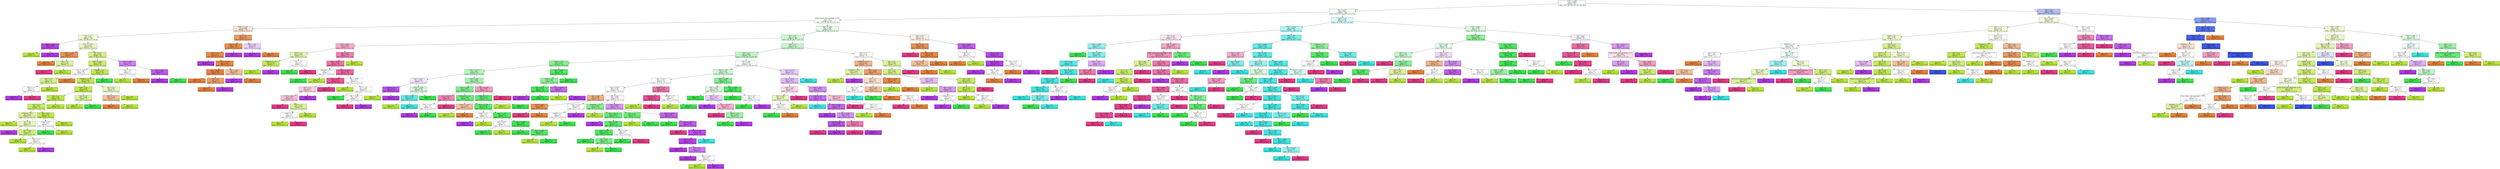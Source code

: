 digraph Tree {
node [shape=box, style="filled", color="black"] ;
0 [label="FCVC <= 2.999\ngini = 0.856\nsamples = 1477\nvalue = [198, 195, 256, 200, 220, 200, 208]", fillcolor="#f9fefa"] ;
1 [label="Age <= 23.122\ngini = 0.825\nsamples = 1029\nvalue = [135, 118, 237, 184, 0, 177, 178]", fillcolor="#f3fdf4"] ;
0 -> 1 [labeldistance=2.5, labelangle=45, headlabel="True"] ;
2 [label="family_history_with_overweight <= 0.5\ngini = 0.8\nsamples = 595\nvalue = [129, 95, 148, 16, 0, 132, 75]", fillcolor="#f8fef9"] ;
1 -> 2 ;
3 [label="FCVC <= 2.004\ngini = 0.666\nsamples = 158\nvalue = [70, 46, 4, 0, 0, 36, 2]", fillcolor="#f9e4d5"] ;
2 -> 3 ;
4 [label="CAEC <= 0.5\ngini = 0.68\nsamples = 106\nvalue = [26, 46, 4, 0, 0, 28, 2]", fillcolor="#eef9d1"] ;
3 -> 4 ;
5 [label="CH2O <= 2.035\ngini = 0.095\nsamples = 20\nvalue = [0, 1, 0, 0, 0, 19, 0]", fillcolor="#b543e6"] ;
4 -> 5 ;
6 [label="gini = 0.0\nsamples = 1\nvalue = [0, 1, 0, 0, 0, 0, 0]", fillcolor="#b7e539"] ;
5 -> 6 ;
7 [label="gini = 0.0\nsamples = 19\nvalue = [0, 0, 0, 0, 0, 19, 0]", fillcolor="#b139e5"] ;
5 -> 7 ;
8 [label="FCVC <= 1.734\ngini = 0.621\nsamples = 86\nvalue = [26, 45, 4, 0, 0, 9, 2]", fillcolor="#e8f7c0"] ;
4 -> 8 ;
9 [label="CH2O <= 1.999\ngini = 0.244\nsamples = 22\nvalue = [19, 2, 0, 0, 0, 0, 1]", fillcolor="#e99457"] ;
8 -> 9 ;
10 [label="gini = 0.0\nsamples = 19\nvalue = [19, 0, 0, 0, 0, 0, 0]", fillcolor="#e58139"] ;
9 -> 10 ;
11 [label="FAF <= 0.5\ngini = 0.444\nsamples = 3\nvalue = [0, 2, 0, 0, 0, 0, 1]", fillcolor="#dbf29c"] ;
9 -> 11 ;
12 [label="gini = 0.0\nsamples = 1\nvalue = [0, 0, 0, 0, 0, 0, 1]", fillcolor="#e53986"] ;
11 -> 12 ;
13 [label="gini = 0.0\nsamples = 2\nvalue = [0, 2, 0, 0, 0, 0, 0]", fillcolor="#b7e539"] ;
11 -> 13 ;
14 [label="SCC <= 0.5\ngini = 0.513\nsamples = 64\nvalue = [7, 43, 4, 0, 0, 9, 1]", fillcolor="#d2ef85"] ;
8 -> 14 ;
15 [label="NCP <= 2.529\ngini = 0.399\nsamples = 55\nvalue = [6, 42, 3, 0, 0, 3, 1]", fillcolor="#caec6e"] ;
14 -> 15 ;
16 [label="NCP <= 1.038\ngini = 0.66\nsamples = 10\nvalue = [4, 4, 0, 0, 0, 1, 1]", fillcolor="#ffffff"] ;
15 -> 16 ;
17 [label="FAVC <= 0.5\ngini = 0.5\nsamples = 6\nvalue = [0, 4, 0, 0, 0, 1, 1]", fillcolor="#d4ef88"] ;
16 -> 17 ;
18 [label="CH2O <= 1.5\ngini = 0.5\nsamples = 2\nvalue = [0, 0, 0, 0, 0, 1, 1]", fillcolor="#ffffff"] ;
17 -> 18 ;
19 [label="gini = 0.0\nsamples = 1\nvalue = [0, 0, 0, 0, 0, 1, 0]", fillcolor="#b139e5"] ;
18 -> 19 ;
20 [label="gini = 0.0\nsamples = 1\nvalue = [0, 0, 0, 0, 0, 0, 1]", fillcolor="#e53986"] ;
18 -> 20 ;
21 [label="gini = 0.0\nsamples = 4\nvalue = [0, 4, 0, 0, 0, 0, 0]", fillcolor="#b7e539"] ;
17 -> 21 ;
22 [label="gini = 0.0\nsamples = 4\nvalue = [4, 0, 0, 0, 0, 0, 0]", fillcolor="#e58139"] ;
16 -> 22 ;
23 [label="SMOKE <= 0.5\ngini = 0.279\nsamples = 45\nvalue = [2, 38, 3, 0, 0, 2, 0]", fillcolor="#c3e95a"] ;
15 -> 23 ;
24 [label="MTRANS5 <= 0.5\ngini = 0.248\nsamples = 44\nvalue = [2, 38, 2, 0, 0, 2, 0]", fillcolor="#c1e955"] ;
23 -> 24 ;
25 [label="CH2O <= 2.5\ngini = 0.189\nsamples = 39\nvalue = [0, 35, 2, 0, 0, 2, 0]", fillcolor="#bfe84e"] ;
24 -> 25 ;
26 [label="TUE <= 0.5\ngini = 0.156\nsamples = 36\nvalue = [0, 33, 1, 0, 0, 2, 0]", fillcolor="#bde74a"] ;
25 -> 26 ;
27 [label="CALC <= 0.5\ngini = 0.32\nsamples = 16\nvalue = [0, 13, 1, 0, 0, 2, 0]", fillcolor="#c6eb63"] ;
26 -> 27 ;
28 [label="MTRANS4 <= 0.5\ngini = 0.444\nsamples = 6\nvalue = [0, 4, 0, 0, 0, 2, 0]", fillcolor="#dbf29c"] ;
27 -> 28 ;
29 [label="gini = 0.0\nsamples = 1\nvalue = [0, 1, 0, 0, 0, 0, 0]", fillcolor="#b7e539"] ;
28 -> 29 ;
30 [label="FAF <= 0.5\ngini = 0.48\nsamples = 5\nvalue = [0, 3, 0, 0, 0, 2, 0]", fillcolor="#e7f6bd"] ;
28 -> 30 ;
31 [label="gini = 0.0\nsamples = 1\nvalue = [0, 0, 0, 0, 0, 1, 0]", fillcolor="#b139e5"] ;
30 -> 31 ;
32 [label="Age <= 20.0\ngini = 0.375\nsamples = 4\nvalue = [0, 3, 0, 0, 0, 1, 0]", fillcolor="#cfee7b"] ;
30 -> 32 ;
33 [label="gini = 0.0\nsamples = 2\nvalue = [0, 2, 0, 0, 0, 0, 0]", fillcolor="#b7e539"] ;
32 -> 33 ;
34 [label="FAVC <= 0.5\ngini = 0.5\nsamples = 2\nvalue = [0, 1, 0, 0, 0, 1, 0]", fillcolor="#ffffff"] ;
32 -> 34 ;
35 [label="gini = 0.0\nsamples = 1\nvalue = [0, 1, 0, 0, 0, 0, 0]", fillcolor="#b7e539"] ;
34 -> 35 ;
36 [label="gini = 0.0\nsamples = 1\nvalue = [0, 0, 0, 0, 0, 1, 0]", fillcolor="#b139e5"] ;
34 -> 36 ;
37 [label="Age <= 18.5\ngini = 0.18\nsamples = 10\nvalue = [0, 9, 1, 0, 0, 0, 0]", fillcolor="#bfe84f"] ;
27 -> 37 ;
38 [label="Gender <= 0.5\ngini = 0.5\nsamples = 2\nvalue = [0, 1, 1, 0, 0, 0, 0]", fillcolor="#ffffff"] ;
37 -> 38 ;
39 [label="gini = 0.0\nsamples = 1\nvalue = [0, 0, 1, 0, 0, 0, 0]", fillcolor="#39e54d"] ;
38 -> 39 ;
40 [label="gini = 0.0\nsamples = 1\nvalue = [0, 1, 0, 0, 0, 0, 0]", fillcolor="#b7e539"] ;
38 -> 40 ;
41 [label="gini = 0.0\nsamples = 8\nvalue = [0, 8, 0, 0, 0, 0, 0]", fillcolor="#b7e539"] ;
37 -> 41 ;
42 [label="gini = 0.0\nsamples = 20\nvalue = [0, 20, 0, 0, 0, 0, 0]", fillcolor="#b7e539"] ;
26 -> 42 ;
43 [label="CALC <= 0.5\ngini = 0.444\nsamples = 3\nvalue = [0, 2, 1, 0, 0, 0, 0]", fillcolor="#dbf29c"] ;
25 -> 43 ;
44 [label="gini = 0.0\nsamples = 2\nvalue = [0, 2, 0, 0, 0, 0, 0]", fillcolor="#b7e539"] ;
43 -> 44 ;
45 [label="gini = 0.0\nsamples = 1\nvalue = [0, 0, 1, 0, 0, 0, 0]", fillcolor="#39e54d"] ;
43 -> 45 ;
46 [label="Age <= 20.5\ngini = 0.48\nsamples = 5\nvalue = [2, 3, 0, 0, 0, 0, 0]", fillcolor="#e7f6bd"] ;
24 -> 46 ;
47 [label="CH2O <= 2.5\ngini = 0.444\nsamples = 3\nvalue = [2, 1, 0, 0, 0, 0, 0]", fillcolor="#f2c09c"] ;
46 -> 47 ;
48 [label="gini = 0.0\nsamples = 2\nvalue = [2, 0, 0, 0, 0, 0, 0]", fillcolor="#e58139"] ;
47 -> 48 ;
49 [label="gini = 0.0\nsamples = 1\nvalue = [0, 1, 0, 0, 0, 0, 0]", fillcolor="#b7e539"] ;
47 -> 49 ;
50 [label="gini = 0.0\nsamples = 2\nvalue = [0, 2, 0, 0, 0, 0, 0]", fillcolor="#b7e539"] ;
46 -> 50 ;
51 [label="gini = 0.0\nsamples = 1\nvalue = [0, 0, 1, 0, 0, 0, 0]", fillcolor="#39e54d"] ;
23 -> 51 ;
52 [label="TUE <= 0.489\ngini = 0.519\nsamples = 9\nvalue = [1, 1, 1, 0, 0, 6, 0]", fillcolor="#ce83ef"] ;
14 -> 52 ;
53 [label="CALC <= 1.0\ngini = 0.5\nsamples = 2\nvalue = [1, 1, 0, 0, 0, 0, 0]", fillcolor="#ffffff"] ;
52 -> 53 ;
54 [label="gini = 0.0\nsamples = 1\nvalue = [0, 1, 0, 0, 0, 0, 0]", fillcolor="#b7e539"] ;
53 -> 54 ;
55 [label="gini = 0.0\nsamples = 1\nvalue = [1, 0, 0, 0, 0, 0, 0]", fillcolor="#e58139"] ;
53 -> 55 ;
56 [label="TUE <= 1.985\ngini = 0.245\nsamples = 7\nvalue = [0, 0, 1, 0, 0, 6, 0]", fillcolor="#be5ae9"] ;
52 -> 56 ;
57 [label="gini = 0.0\nsamples = 6\nvalue = [0, 0, 0, 0, 0, 6, 0]", fillcolor="#b139e5"] ;
56 -> 57 ;
58 [label="gini = 0.0\nsamples = 1\nvalue = [0, 0, 1, 0, 0, 0, 0]", fillcolor="#39e54d"] ;
56 -> 58 ;
59 [label="SCC <= 0.5\ngini = 0.26\nsamples = 52\nvalue = [44, 0, 0, 0, 0, 8, 0]", fillcolor="#ea985d"] ;
3 -> 59 ;
60 [label="FCVC <= 2.97\ngini = 0.162\nsamples = 45\nvalue = [41, 0, 0, 0, 0, 4, 0]", fillcolor="#e88d4c"] ;
59 -> 60 ;
61 [label="CAEC <= 0.5\ngini = 0.127\nsamples = 44\nvalue = [41, 0, 0, 0, 0, 3, 0]", fillcolor="#e78a47"] ;
60 -> 61 ;
62 [label="gini = 0.0\nsamples = 1\nvalue = [0, 0, 0, 0, 0, 1, 0]", fillcolor="#b139e5"] ;
61 -> 62 ;
63 [label="CH2O <= 2.488\ngini = 0.089\nsamples = 43\nvalue = [41, 0, 0, 0, 0, 2, 0]", fillcolor="#e68743"] ;
61 -> 63 ;
64 [label="Age <= 21.664\ngini = 0.049\nsamples = 40\nvalue = [39, 0, 0, 0, 0, 1, 0]", fillcolor="#e6843e"] ;
63 -> 64 ;
65 [label="gini = 0.0\nsamples = 35\nvalue = [35, 0, 0, 0, 0, 0, 0]", fillcolor="#e58139"] ;
64 -> 65 ;
66 [label="CALC <= 0.5\ngini = 0.32\nsamples = 5\nvalue = [4, 0, 0, 0, 0, 1, 0]", fillcolor="#eca06a"] ;
64 -> 66 ;
67 [label="gini = 0.0\nsamples = 4\nvalue = [4, 0, 0, 0, 0, 0, 0]", fillcolor="#e58139"] ;
66 -> 67 ;
68 [label="gini = 0.0\nsamples = 1\nvalue = [0, 0, 0, 0, 0, 1, 0]", fillcolor="#b139e5"] ;
66 -> 68 ;
69 [label="TUE <= 1.333\ngini = 0.444\nsamples = 3\nvalue = [2, 0, 0, 0, 0, 1, 0]", fillcolor="#f2c09c"] ;
63 -> 69 ;
70 [label="gini = 0.0\nsamples = 1\nvalue = [0, 0, 0, 0, 0, 1, 0]", fillcolor="#b139e5"] ;
69 -> 70 ;
71 [label="gini = 0.0\nsamples = 2\nvalue = [2, 0, 0, 0, 0, 0, 0]", fillcolor="#e58139"] ;
69 -> 71 ;
72 [label="gini = 0.0\nsamples = 1\nvalue = [0, 0, 0, 0, 0, 1, 0]", fillcolor="#b139e5"] ;
60 -> 72 ;
73 [label="FAF <= 1.135\ngini = 0.49\nsamples = 7\nvalue = [3, 0, 0, 0, 0, 4, 0]", fillcolor="#eccef8"] ;
59 -> 73 ;
74 [label="gini = 0.0\nsamples = 4\nvalue = [0, 0, 0, 0, 0, 4, 0]", fillcolor="#b139e5"] ;
73 -> 74 ;
75 [label="gini = 0.0\nsamples = 3\nvalue = [3, 0, 0, 0, 0, 0, 0]", fillcolor="#e58139"] ;
73 -> 75 ;
76 [label="NCP <= 3.024\ngini = 0.783\nsamples = 437\nvalue = [59, 49, 144, 16, 0, 96, 73]", fillcolor="#e3fbe6"] ;
2 -> 76 ;
77 [label="FAVC <= 0.5\ngini = 0.755\nsamples = 368\nvalue = [25, 46, 144, 16, 0, 67, 70]", fillcolor="#cef9d3"] ;
76 -> 77 ;
78 [label="TUE <= 0.002\ngini = 0.583\nsamples = 45\nvalue = [0, 12, 4, 0, 0, 3, 26]", fillcolor="#f4abcc"] ;
77 -> 78 ;
79 [label="CH2O <= 2.5\ngini = 0.628\nsamples = 11\nvalue = [0, 6, 2, 0, 0, 1, 2]", fillcolor="#dff3a7"] ;
78 -> 79 ;
80 [label="MTRANS2 <= 0.5\ngini = 0.245\nsamples = 7\nvalue = [0, 6, 0, 0, 0, 1, 0]", fillcolor="#c3e95a"] ;
79 -> 80 ;
81 [label="gini = 0.0\nsamples = 6\nvalue = [0, 6, 0, 0, 0, 0, 0]", fillcolor="#b7e539"] ;
80 -> 81 ;
82 [label="gini = 0.0\nsamples = 1\nvalue = [0, 0, 0, 0, 0, 1, 0]", fillcolor="#b139e5"] ;
80 -> 82 ;
83 [label="CALC <= 0.5\ngini = 0.5\nsamples = 4\nvalue = [0, 0, 2, 0, 0, 0, 2]", fillcolor="#ffffff"] ;
79 -> 83 ;
84 [label="gini = 0.0\nsamples = 2\nvalue = [0, 0, 2, 0, 0, 0, 0]", fillcolor="#39e54d"] ;
83 -> 84 ;
85 [label="gini = 0.0\nsamples = 2\nvalue = [0, 0, 0, 0, 0, 0, 2]", fillcolor="#e53986"] ;
83 -> 85 ;
86 [label="Age <= 22.5\ngini = 0.464\nsamples = 34\nvalue = [0, 6, 2, 0, 0, 2, 24]", fillcolor="#ee80b1"] ;
78 -> 86 ;
87 [label="Age <= 17.447\ngini = 0.414\nsamples = 32\nvalue = [0, 4, 2, 0, 0, 2, 24]", fillcolor="#ec72a9"] ;
86 -> 87 ;
88 [label="MTRANS4 <= 0.5\ngini = 0.5\nsamples = 2\nvalue = [0, 1, 1, 0, 0, 0, 0]", fillcolor="#ffffff"] ;
87 -> 88 ;
89 [label="gini = 0.0\nsamples = 1\nvalue = [0, 0, 1, 0, 0, 0, 0]", fillcolor="#39e54d"] ;
88 -> 89 ;
90 [label="gini = 0.0\nsamples = 1\nvalue = [0, 1, 0, 0, 0, 0, 0]", fillcolor="#b7e539"] ;
88 -> 90 ;
91 [label="CH2O <= 2.916\ngini = 0.344\nsamples = 30\nvalue = [0, 3, 1, 0, 0, 2, 24]", fillcolor="#eb65a1"] ;
87 -> 91 ;
92 [label="FAF <= 0.048\ngini = 0.21\nsamples = 26\nvalue = [0, 2, 0, 0, 0, 1, 23]", fillcolor="#e85295"] ;
91 -> 92 ;
93 [label="CALC <= 1.0\ngini = 0.611\nsamples = 6\nvalue = [0, 2, 0, 0, 0, 1, 3]", fillcolor="#f8cee1"] ;
92 -> 93 ;
94 [label="NCP <= 2.679\ngini = 0.48\nsamples = 5\nvalue = [0, 2, 0, 0, 0, 0, 3]", fillcolor="#f6bdd7"] ;
93 -> 94 ;
95 [label="gini = 0.0\nsamples = 2\nvalue = [0, 0, 0, 0, 0, 0, 2]", fillcolor="#e53986"] ;
94 -> 95 ;
96 [label="CH2O <= 1.5\ngini = 0.444\nsamples = 3\nvalue = [0, 2, 0, 0, 0, 0, 1]", fillcolor="#dbf29c"] ;
94 -> 96 ;
97 [label="Gender <= 0.5\ngini = 0.5\nsamples = 2\nvalue = [0, 1, 0, 0, 0, 0, 1]", fillcolor="#ffffff"] ;
96 -> 97 ;
98 [label="gini = 0.0\nsamples = 1\nvalue = [0, 1, 0, 0, 0, 0, 0]", fillcolor="#b7e539"] ;
97 -> 98 ;
99 [label="gini = 0.0\nsamples = 1\nvalue = [0, 0, 0, 0, 0, 0, 1]", fillcolor="#e53986"] ;
97 -> 99 ;
100 [label="gini = 0.0\nsamples = 1\nvalue = [0, 1, 0, 0, 0, 0, 0]", fillcolor="#b7e539"] ;
96 -> 100 ;
101 [label="gini = 0.0\nsamples = 1\nvalue = [0, 0, 0, 0, 0, 1, 0]", fillcolor="#b139e5"] ;
93 -> 101 ;
102 [label="gini = 0.0\nsamples = 20\nvalue = [0, 0, 0, 0, 0, 0, 20]", fillcolor="#e53986"] ;
92 -> 102 ;
103 [label="Age <= 19.08\ngini = 0.75\nsamples = 4\nvalue = [0, 1, 1, 0, 0, 1, 1]", fillcolor="#ffffff"] ;
91 -> 103 ;
104 [label="gini = 0.0\nsamples = 1\nvalue = [0, 1, 0, 0, 0, 0, 0]", fillcolor="#b7e539"] ;
103 -> 104 ;
105 [label="CALC <= 0.5\ngini = 0.667\nsamples = 3\nvalue = [0, 0, 1, 0, 0, 1, 1]", fillcolor="#ffffff"] ;
103 -> 105 ;
106 [label="gini = 0.0\nsamples = 1\nvalue = [0, 0, 1, 0, 0, 0, 0]", fillcolor="#39e54d"] ;
105 -> 106 ;
107 [label="FAF <= 1.056\ngini = 0.5\nsamples = 2\nvalue = [0, 0, 0, 0, 0, 1, 1]", fillcolor="#ffffff"] ;
105 -> 107 ;
108 [label="gini = 0.0\nsamples = 1\nvalue = [0, 0, 0, 0, 0, 0, 1]", fillcolor="#e53986"] ;
107 -> 108 ;
109 [label="gini = 0.0\nsamples = 1\nvalue = [0, 0, 0, 0, 0, 1, 0]", fillcolor="#b139e5"] ;
107 -> 109 ;
110 [label="gini = 0.0\nsamples = 2\nvalue = [0, 2, 0, 0, 0, 0, 0]", fillcolor="#b7e539"] ;
86 -> 110 ;
111 [label="CAEC <= 1.5\ngini = 0.735\nsamples = 323\nvalue = [25, 34, 140, 16, 0, 64, 44]", fillcolor="#c5f7cb"] ;
77 -> 111 ;
112 [label="CALC <= 0.5\ngini = 0.692\nsamples = 285\nvalue = [12, 20, 138, 15, 0, 60, 40]", fillcolor="#baf6c1"] ;
111 -> 112 ;
113 [label="CH2O <= 2.12\ngini = 0.537\nsamples = 137\nvalue = [2, 9, 90, 5, 0, 16, 15]", fillcolor="#86ef92"] ;
112 -> 113 ;
114 [label="NCP <= 1.616\ngini = 0.68\nsamples = 83\nvalue = [2, 8, 42, 5, 0, 11, 15]", fillcolor="#b0f5b8"] ;
113 -> 114 ;
115 [label="Age <= 19.597\ngini = 0.699\nsamples = 23\nvalue = [0, 2, 7, 5, 0, 9, 0]", fillcolor="#f5e6fc"] ;
114 -> 115 ;
116 [label="CAEC <= 0.5\ngini = 0.18\nsamples = 10\nvalue = [0, 1, 0, 0, 0, 9, 0]", fillcolor="#ba4fe8"] ;
115 -> 116 ;
117 [label="gini = 0.0\nsamples = 1\nvalue = [0, 1, 0, 0, 0, 0, 0]", fillcolor="#b7e539"] ;
116 -> 117 ;
118 [label="gini = 0.0\nsamples = 9\nvalue = [0, 0, 0, 0, 0, 9, 0]", fillcolor="#b139e5"] ;
116 -> 118 ;
119 [label="CH2O <= 1.818\ngini = 0.556\nsamples = 13\nvalue = [0, 1, 7, 5, 0, 0, 0]", fillcolor="#cef8d3"] ;
115 -> 119 ;
120 [label="NCP <= 1.055\ngini = 0.278\nsamples = 6\nvalue = [0, 1, 0, 5, 0, 0, 0]", fillcolor="#61eae8"] ;
119 -> 120 ;
121 [label="gini = 0.0\nsamples = 1\nvalue = [0, 1, 0, 0, 0, 0, 0]", fillcolor="#b7e539"] ;
120 -> 121 ;
122 [label="gini = 0.0\nsamples = 5\nvalue = [0, 0, 0, 5, 0, 0, 0]", fillcolor="#39e5e2"] ;
120 -> 122 ;
123 [label="gini = 0.0\nsamples = 7\nvalue = [0, 0, 7, 0, 0, 0, 0]", fillcolor="#39e54d"] ;
119 -> 123 ;
124 [label="TUE <= 1.401\ngini = 0.585\nsamples = 60\nvalue = [2, 6, 35, 0, 0, 2, 15]", fillcolor="#a7f3b0"] ;
114 -> 124 ;
125 [label="NCP <= 2.962\ngini = 0.487\nsamples = 43\nvalue = [2, 5, 30, 0, 0, 2, 4]", fillcolor="#7dee8a"] ;
124 -> 125 ;
126 [label="Age <= 19.739\ngini = 0.5\nsamples = 6\nvalue = [0, 0, 1, 0, 0, 1, 4]", fillcolor="#ef88b6"] ;
125 -> 126 ;
127 [label="TUE <= 0.817\ngini = 0.5\nsamples = 2\nvalue = [0, 0, 1, 0, 0, 1, 0]", fillcolor="#ffffff"] ;
126 -> 127 ;
128 [label="gini = 0.0\nsamples = 1\nvalue = [0, 0, 0, 0, 0, 1, 0]", fillcolor="#b139e5"] ;
127 -> 128 ;
129 [label="gini = 0.0\nsamples = 1\nvalue = [0, 0, 1, 0, 0, 0, 0]", fillcolor="#39e54d"] ;
127 -> 129 ;
130 [label="gini = 0.0\nsamples = 4\nvalue = [0, 0, 0, 0, 0, 0, 4]", fillcolor="#e53986"] ;
126 -> 130 ;
131 [label="MTRANS4 <= 0.5\ngini = 0.364\nsamples = 37\nvalue = [2, 5, 29, 0, 0, 1, 0]", fillcolor="#6aec7a"] ;
125 -> 131 ;
132 [label="FCVC <= 1.716\ngini = 0.444\nsamples = 3\nvalue = [2, 1, 0, 0, 0, 0, 0]", fillcolor="#f2c09c"] ;
131 -> 132 ;
133 [label="gini = 0.0\nsamples = 1\nvalue = [0, 1, 0, 0, 0, 0, 0]", fillcolor="#b7e539"] ;
132 -> 133 ;
134 [label="gini = 0.0\nsamples = 2\nvalue = [2, 0, 0, 0, 0, 0, 0]", fillcolor="#e58139"] ;
132 -> 134 ;
135 [label="FCVC <= 1.785\ngini = 0.258\nsamples = 34\nvalue = [0, 4, 29, 0, 0, 1, 0]", fillcolor="#5ae96b"] ;
131 -> 135 ;
136 [label="Gender <= 0.5\ngini = 0.5\nsamples = 2\nvalue = [0, 1, 0, 0, 0, 1, 0]", fillcolor="#ffffff"] ;
135 -> 136 ;
137 [label="gini = 0.0\nsamples = 1\nvalue = [0, 0, 0, 0, 0, 1, 0]", fillcolor="#b139e5"] ;
136 -> 137 ;
138 [label="gini = 0.0\nsamples = 1\nvalue = [0, 1, 0, 0, 0, 0, 0]", fillcolor="#b7e539"] ;
136 -> 138 ;
139 [label="Age <= 17.037\ngini = 0.17\nsamples = 32\nvalue = [0, 3, 29, 0, 0, 0, 0]", fillcolor="#4de85f"] ;
135 -> 139 ;
140 [label="Age <= 16.957\ngini = 0.5\nsamples = 4\nvalue = [0, 2, 2, 0, 0, 0, 0]", fillcolor="#ffffff"] ;
139 -> 140 ;
141 [label="gini = 0.0\nsamples = 2\nvalue = [0, 0, 2, 0, 0, 0, 0]", fillcolor="#39e54d"] ;
140 -> 141 ;
142 [label="gini = 0.0\nsamples = 2\nvalue = [0, 2, 0, 0, 0, 0, 0]", fillcolor="#b7e539"] ;
140 -> 142 ;
143 [label="Age <= 21.936\ngini = 0.069\nsamples = 28\nvalue = [0, 1, 27, 0, 0, 0, 0]", fillcolor="#40e654"] ;
139 -> 143 ;
144 [label="gini = 0.0\nsamples = 21\nvalue = [0, 0, 21, 0, 0, 0, 0]", fillcolor="#39e54d"] ;
143 -> 144 ;
145 [label="Age <= 22.468\ngini = 0.245\nsamples = 7\nvalue = [0, 1, 6, 0, 0, 0, 0]", fillcolor="#5ae96b"] ;
143 -> 145 ;
146 [label="gini = 0.0\nsamples = 1\nvalue = [0, 1, 0, 0, 0, 0, 0]", fillcolor="#b7e539"] ;
145 -> 146 ;
147 [label="gini = 0.0\nsamples = 6\nvalue = [0, 0, 6, 0, 0, 0, 0]", fillcolor="#39e54d"] ;
145 -> 147 ;
148 [label="Age <= 21.152\ngini = 0.491\nsamples = 17\nvalue = [0, 1, 5, 0, 0, 0, 11]", fillcolor="#f29cc2"] ;
124 -> 148 ;
149 [label="MTRANS4 <= 0.5\ngini = 0.278\nsamples = 6\nvalue = [0, 1, 5, 0, 0, 0, 0]", fillcolor="#61ea71"] ;
148 -> 149 ;
150 [label="gini = 0.0\nsamples = 1\nvalue = [0, 1, 0, 0, 0, 0, 0]", fillcolor="#b7e539"] ;
149 -> 150 ;
151 [label="gini = 0.0\nsamples = 5\nvalue = [0, 0, 5, 0, 0, 0, 0]", fillcolor="#39e54d"] ;
149 -> 151 ;
152 [label="gini = 0.0\nsamples = 11\nvalue = [0, 0, 0, 0, 0, 0, 11]", fillcolor="#e53986"] ;
148 -> 152 ;
153 [label="Age <= 19.425\ngini = 0.201\nsamples = 54\nvalue = [0, 1, 48, 0, 0, 5, 0]", fillcolor="#51e863"] ;
113 -> 153 ;
154 [label="Gender <= 0.5\ngini = 0.46\nsamples = 19\nvalue = [0, 1, 13, 0, 0, 5, 0]", fillcolor="#8ef099"] ;
153 -> 154 ;
155 [label="FAF <= 0.551\ngini = 0.133\nsamples = 14\nvalue = [0, 0, 13, 0, 0, 1, 0]", fillcolor="#48e75b"] ;
154 -> 155 ;
156 [label="gini = 0.0\nsamples = 1\nvalue = [0, 0, 0, 0, 0, 1, 0]", fillcolor="#b139e5"] ;
155 -> 156 ;
157 [label="gini = 0.0\nsamples = 13\nvalue = [0, 0, 13, 0, 0, 0, 0]", fillcolor="#39e54d"] ;
155 -> 157 ;
158 [label="TUE <= 0.012\ngini = 0.32\nsamples = 5\nvalue = [0, 1, 0, 0, 0, 4, 0]", fillcolor="#c46aec"] ;
154 -> 158 ;
159 [label="gini = 0.0\nsamples = 1\nvalue = [0, 1, 0, 0, 0, 0, 0]", fillcolor="#b7e539"] ;
158 -> 159 ;
160 [label="gini = 0.0\nsamples = 4\nvalue = [0, 0, 0, 0, 0, 4, 0]", fillcolor="#b139e5"] ;
158 -> 160 ;
161 [label="gini = 0.0\nsamples = 35\nvalue = [0, 0, 35, 0, 0, 0, 0]", fillcolor="#39e54d"] ;
153 -> 161 ;
162 [label="FAF <= 1.039\ngini = 0.763\nsamples = 148\nvalue = [10, 11, 48, 10, 0, 44, 25]", fillcolor="#f7fef8"] ;
112 -> 162 ;
163 [label="CH2O <= 2.007\ngini = 0.709\nsamples = 106\nvalue = [8, 8, 47, 1, 0, 26, 16]", fillcolor="#cbf8d0"] ;
162 -> 163 ;
164 [label="Age <= 22.874\ngini = 0.782\nsamples = 65\nvalue = [8, 8, 18, 1, 0, 18, 12]", fillcolor="#ffffff"] ;
163 -> 164 ;
165 [label="Age <= 18.141\ngini = 0.743\nsamples = 53\nvalue = [8, 6, 17, 1, 0, 18, 3]", fillcolor="#fdfafe"] ;
164 -> 165 ;
166 [label="FAF <= 0.69\ngini = 0.528\nsamples = 12\nvalue = [8, 1, 1, 0, 0, 1, 1]", fillcolor="#eeaf81"] ;
165 -> 166 ;
167 [label="TUE <= 1.033\ngini = 0.198\nsamples = 9\nvalue = [8, 0, 0, 0, 0, 0, 1]", fillcolor="#e89152"] ;
166 -> 167 ;
168 [label="gini = 0.0\nsamples = 1\nvalue = [0, 0, 0, 0, 0, 0, 1]", fillcolor="#e53986"] ;
167 -> 168 ;
169 [label="gini = 0.0\nsamples = 8\nvalue = [8, 0, 0, 0, 0, 0, 0]", fillcolor="#e58139"] ;
167 -> 169 ;
170 [label="FCVC <= 2.272\ngini = 0.667\nsamples = 3\nvalue = [0, 1, 1, 0, 0, 1, 0]", fillcolor="#ffffff"] ;
166 -> 170 ;
171 [label="SMOKE <= 0.5\ngini = 0.5\nsamples = 2\nvalue = [0, 1, 1, 0, 0, 0, 0]", fillcolor="#ffffff"] ;
170 -> 171 ;
172 [label="gini = 0.0\nsamples = 1\nvalue = [0, 1, 0, 0, 0, 0, 0]", fillcolor="#b7e539"] ;
171 -> 172 ;
173 [label="gini = 0.0\nsamples = 1\nvalue = [0, 0, 1, 0, 0, 0, 0]", fillcolor="#39e54d"] ;
171 -> 173 ;
174 [label="gini = 0.0\nsamples = 1\nvalue = [0, 0, 0, 0, 0, 1, 0]", fillcolor="#b139e5"] ;
170 -> 174 ;
175 [label="FAF <= 0.05\ngini = 0.658\nsamples = 41\nvalue = [0, 5, 16, 1, 0, 17, 2]", fillcolor="#fcf7fe"] ;
165 -> 175 ;
176 [label="MTRANS4 <= 0.5\ngini = 0.484\nsamples = 16\nvalue = [0, 3, 11, 0, 0, 1, 1]", fillcolor="#85ef91"] ;
175 -> 176 ;
177 [label="gini = 0.0\nsamples = 2\nvalue = [0, 2, 0, 0, 0, 0, 0]", fillcolor="#b7e539"] ;
176 -> 177 ;
178 [label="Age <= 19.279\ngini = 0.367\nsamples = 14\nvalue = [0, 1, 11, 0, 0, 1, 1]", fillcolor="#67eb76"] ;
176 -> 178 ;
179 [label="gini = 0.0\nsamples = 1\nvalue = [0, 0, 0, 0, 0, 1, 0]", fillcolor="#b139e5"] ;
178 -> 179 ;
180 [label="TUE <= 1.756\ngini = 0.272\nsamples = 13\nvalue = [0, 1, 11, 0, 0, 0, 1]", fillcolor="#5ae96b"] ;
178 -> 180 ;
181 [label="CH2O <= 1.999\ngini = 0.165\nsamples = 11\nvalue = [0, 1, 10, 0, 0, 0, 0]", fillcolor="#4de85f"] ;
180 -> 181 ;
182 [label="gini = 0.0\nsamples = 7\nvalue = [0, 0, 7, 0, 0, 0, 0]", fillcolor="#39e54d"] ;
181 -> 182 ;
183 [label="Age <= 21.5\ngini = 0.375\nsamples = 4\nvalue = [0, 1, 3, 0, 0, 0, 0]", fillcolor="#7bee88"] ;
181 -> 183 ;
184 [label="gini = 0.0\nsamples = 1\nvalue = [0, 1, 0, 0, 0, 0, 0]", fillcolor="#b7e539"] ;
183 -> 184 ;
185 [label="gini = 0.0\nsamples = 3\nvalue = [0, 0, 3, 0, 0, 0, 0]", fillcolor="#39e54d"] ;
183 -> 185 ;
186 [label="FCVC <= 1.452\ngini = 0.5\nsamples = 2\nvalue = [0, 0, 1, 0, 0, 0, 1]", fillcolor="#ffffff"] ;
180 -> 186 ;
187 [label="gini = 0.0\nsamples = 1\nvalue = [0, 0, 1, 0, 0, 0, 0]", fillcolor="#39e54d"] ;
186 -> 187 ;
188 [label="gini = 0.0\nsamples = 1\nvalue = [0, 0, 0, 0, 0, 0, 1]", fillcolor="#e53986"] ;
186 -> 188 ;
189 [label="Age <= 20.554\ngini = 0.541\nsamples = 25\nvalue = [0, 2, 5, 1, 0, 16, 1]", fillcolor="#d492f1"] ;
175 -> 189 ;
190 [label="NCP <= 2.0\ngini = 0.32\nsamples = 5\nvalue = [0, 1, 4, 0, 0, 0, 0]", fillcolor="#6aec79"] ;
189 -> 190 ;
191 [label="gini = 0.0\nsamples = 1\nvalue = [0, 1, 0, 0, 0, 0, 0]", fillcolor="#b7e539"] ;
190 -> 191 ;
192 [label="gini = 0.0\nsamples = 4\nvalue = [0, 0, 4, 0, 0, 0, 0]", fillcolor="#39e54d"] ;
190 -> 192 ;
193 [label="CH2O <= 1.054\ngini = 0.35\nsamples = 20\nvalue = [0, 1, 1, 1, 0, 16, 1]", fillcolor="#c163ea"] ;
189 -> 193 ;
194 [label="gini = 0.0\nsamples = 1\nvalue = [0, 0, 1, 0, 0, 0, 0]", fillcolor="#39e54d"] ;
193 -> 194 ;
195 [label="FCVC <= 1.89\ngini = 0.283\nsamples = 19\nvalue = [0, 1, 0, 1, 0, 16, 1]", fillcolor="#be5ae9"] ;
193 -> 195 ;
196 [label="gini = 0.0\nsamples = 1\nvalue = [0, 0, 0, 0, 0, 0, 1]", fillcolor="#e53986"] ;
195 -> 196 ;
197 [label="FCVC <= 2.641\ngini = 0.204\nsamples = 18\nvalue = [0, 1, 0, 1, 0, 16, 0]", fillcolor="#ba50e8"] ;
195 -> 197 ;
198 [label="CH2O <= 1.979\ngini = 0.111\nsamples = 17\nvalue = [0, 1, 0, 0, 0, 16, 0]", fillcolor="#b645e7"] ;
197 -> 198 ;
199 [label="gini = 0.0\nsamples = 13\nvalue = [0, 0, 0, 0, 0, 13, 0]", fillcolor="#b139e5"] ;
198 -> 199 ;
200 [label="TUE <= 0.5\ngini = 0.375\nsamples = 4\nvalue = [0, 1, 0, 0, 0, 3, 0]", fillcolor="#cb7bee"] ;
198 -> 200 ;
201 [label="gini = 0.0\nsamples = 2\nvalue = [0, 0, 0, 0, 0, 2, 0]", fillcolor="#b139e5"] ;
200 -> 201 ;
202 [label="Age <= 22.407\ngini = 0.5\nsamples = 2\nvalue = [0, 1, 0, 0, 0, 1, 0]", fillcolor="#ffffff"] ;
200 -> 202 ;
203 [label="gini = 0.0\nsamples = 1\nvalue = [0, 1, 0, 0, 0, 0, 0]", fillcolor="#b7e539"] ;
202 -> 203 ;
204 [label="gini = 0.0\nsamples = 1\nvalue = [0, 0, 0, 0, 0, 1, 0]", fillcolor="#b139e5"] ;
202 -> 204 ;
205 [label="gini = 0.0\nsamples = 1\nvalue = [0, 0, 0, 1, 0, 0, 0]", fillcolor="#39e5e2"] ;
197 -> 205 ;
206 [label="Gender <= 0.5\ngini = 0.403\nsamples = 12\nvalue = [0, 2, 1, 0, 0, 0, 9]", fillcolor="#ed74aa"] ;
164 -> 206 ;
207 [label="MTRANS4 <= 0.5\ngini = 0.18\nsamples = 10\nvalue = [0, 1, 0, 0, 0, 0, 9]", fillcolor="#e84f93"] ;
206 -> 207 ;
208 [label="gini = 0.0\nsamples = 1\nvalue = [0, 1, 0, 0, 0, 0, 0]", fillcolor="#b7e539"] ;
207 -> 208 ;
209 [label="gini = 0.0\nsamples = 9\nvalue = [0, 0, 0, 0, 0, 0, 9]", fillcolor="#e53986"] ;
207 -> 209 ;
210 [label="SMOKE <= 0.5\ngini = 0.5\nsamples = 2\nvalue = [0, 1, 1, 0, 0, 0, 0]", fillcolor="#ffffff"] ;
206 -> 210 ;
211 [label="gini = 0.0\nsamples = 1\nvalue = [0, 1, 0, 0, 0, 0, 0]", fillcolor="#b7e539"] ;
210 -> 211 ;
212 [label="gini = 0.0\nsamples = 1\nvalue = [0, 0, 1, 0, 0, 0, 0]", fillcolor="#39e54d"] ;
210 -> 212 ;
213 [label="Age <= 21.006\ngini = 0.452\nsamples = 41\nvalue = [0, 0, 29, 0, 0, 8, 4]", fillcolor="#81ee8e"] ;
163 -> 213 ;
214 [label="NCP <= 2.616\ngini = 0.642\nsamples = 18\nvalue = [0, 0, 8, 0, 0, 6, 4]", fillcolor="#defbe1"] ;
213 -> 214 ;
215 [label="gini = 0.0\nsamples = 6\nvalue = [0, 0, 6, 0, 0, 0, 0]", fillcolor="#39e54d"] ;
214 -> 215 ;
216 [label="CH2O <= 2.25\ngini = 0.611\nsamples = 12\nvalue = [0, 0, 2, 0, 0, 6, 4]", fillcolor="#eccef8"] ;
214 -> 216 ;
217 [label="gini = 0.0\nsamples = 5\nvalue = [0, 0, 0, 0, 0, 5, 0]", fillcolor="#b139e5"] ;
216 -> 217 ;
218 [label="Age <= 19.276\ngini = 0.571\nsamples = 7\nvalue = [0, 0, 2, 0, 0, 1, 4]", fillcolor="#f5b0cf"] ;
216 -> 218 ;
219 [label="gini = 0.0\nsamples = 4\nvalue = [0, 0, 0, 0, 0, 0, 4]", fillcolor="#e53986"] ;
218 -> 219 ;
220 [label="Gender <= 0.5\ngini = 0.444\nsamples = 3\nvalue = [0, 0, 2, 0, 0, 1, 0]", fillcolor="#9cf2a6"] ;
218 -> 220 ;
221 [label="gini = 0.0\nsamples = 2\nvalue = [0, 0, 2, 0, 0, 0, 0]", fillcolor="#39e54d"] ;
220 -> 221 ;
222 [label="gini = 0.0\nsamples = 1\nvalue = [0, 0, 0, 0, 0, 1, 0]", fillcolor="#b139e5"] ;
220 -> 222 ;
223 [label="TUE <= 1.866\ngini = 0.159\nsamples = 23\nvalue = [0, 0, 21, 0, 0, 2, 0]", fillcolor="#4ce75e"] ;
213 -> 223 ;
224 [label="gini = 0.0\nsamples = 19\nvalue = [0, 0, 19, 0, 0, 0, 0]", fillcolor="#39e54d"] ;
223 -> 224 ;
225 [label="NCP <= 2.0\ngini = 0.5\nsamples = 4\nvalue = [0, 0, 2, 0, 0, 2, 0]", fillcolor="#ffffff"] ;
223 -> 225 ;
226 [label="gini = 0.0\nsamples = 2\nvalue = [0, 0, 2, 0, 0, 0, 0]", fillcolor="#39e54d"] ;
225 -> 226 ;
227 [label="gini = 0.0\nsamples = 2\nvalue = [0, 0, 0, 0, 0, 2, 0]", fillcolor="#b139e5"] ;
225 -> 227 ;
228 [label="Age <= 22.738\ngini = 0.717\nsamples = 42\nvalue = [2, 3, 1, 9, 0, 18, 9]", fillcolor="#eac9f8"] ;
162 -> 228 ;
229 [label="Age <= 18.418\ngini = 0.637\nsamples = 34\nvalue = [2, 3, 1, 1, 0, 18, 9]", fillcolor="#e3b8f6"] ;
228 -> 229 ;
230 [label="CH2O <= 2.37\ngini = 0.694\nsamples = 7\nvalue = [1, 2, 1, 0, 0, 0, 3]", fillcolor="#fad7e7"] ;
229 -> 230 ;
231 [label="FAF <= 1.823\ngini = 0.625\nsamples = 4\nvalue = [1, 2, 1, 0, 0, 0, 0]", fillcolor="#e7f6bd"] ;
230 -> 231 ;
232 [label="TUE <= 0.682\ngini = 0.5\nsamples = 2\nvalue = [1, 0, 1, 0, 0, 0, 0]", fillcolor="#ffffff"] ;
231 -> 232 ;
233 [label="gini = 0.0\nsamples = 1\nvalue = [0, 0, 1, 0, 0, 0, 0]", fillcolor="#39e54d"] ;
232 -> 233 ;
234 [label="gini = 0.0\nsamples = 1\nvalue = [1, 0, 0, 0, 0, 0, 0]", fillcolor="#e58139"] ;
232 -> 234 ;
235 [label="gini = 0.0\nsamples = 2\nvalue = [0, 2, 0, 0, 0, 0, 0]", fillcolor="#b7e539"] ;
231 -> 235 ;
236 [label="gini = 0.0\nsamples = 3\nvalue = [0, 0, 0, 0, 0, 0, 3]", fillcolor="#e53986"] ;
230 -> 236 ;
237 [label="FAF <= 2.675\ngini = 0.502\nsamples = 27\nvalue = [1, 1, 0, 1, 0, 18, 6]", fillcolor="#d28ef0"] ;
229 -> 237 ;
238 [label="FCVC <= 1.9\ngini = 0.355\nsamples = 23\nvalue = [0, 0, 0, 1, 0, 18, 4]", fillcolor="#c66dec"] ;
237 -> 238 ;
239 [label="gini = 0.0\nsamples = 1\nvalue = [0, 0, 0, 1, 0, 0, 0]", fillcolor="#39e5e2"] ;
238 -> 239 ;
240 [label="TUE <= 0.319\ngini = 0.298\nsamples = 22\nvalue = [0, 0, 0, 0, 0, 18, 4]", fillcolor="#c265eb"] ;
238 -> 240 ;
241 [label="gini = 0.0\nsamples = 9\nvalue = [0, 0, 0, 0, 0, 9, 0]", fillcolor="#b139e5"] ;
240 -> 241 ;
242 [label="Age <= 21.014\ngini = 0.426\nsamples = 13\nvalue = [0, 0, 0, 0, 0, 9, 4]", fillcolor="#d491f1"] ;
240 -> 242 ;
243 [label="TUE <= 0.502\ngini = 0.198\nsamples = 9\nvalue = [0, 0, 0, 0, 0, 8, 1]", fillcolor="#bb52e8"] ;
242 -> 243 ;
244 [label="gini = 0.0\nsamples = 1\nvalue = [0, 0, 0, 0, 0, 0, 1]", fillcolor="#e53986"] ;
243 -> 244 ;
245 [label="gini = 0.0\nsamples = 8\nvalue = [0, 0, 0, 0, 0, 8, 0]", fillcolor="#b139e5"] ;
243 -> 245 ;
246 [label="CH2O <= 2.5\ngini = 0.375\nsamples = 4\nvalue = [0, 0, 0, 0, 0, 1, 3]", fillcolor="#ee7bae"] ;
242 -> 246 ;
247 [label="gini = 0.0\nsamples = 3\nvalue = [0, 0, 0, 0, 0, 0, 3]", fillcolor="#e53986"] ;
246 -> 247 ;
248 [label="gini = 0.0\nsamples = 1\nvalue = [0, 0, 0, 0, 0, 1, 0]", fillcolor="#b139e5"] ;
246 -> 248 ;
249 [label="Gender <= 0.5\ngini = 0.625\nsamples = 4\nvalue = [1, 1, 0, 0, 0, 0, 2]", fillcolor="#f6bdd7"] ;
237 -> 249 ;
250 [label="gini = 0.0\nsamples = 2\nvalue = [0, 0, 0, 0, 0, 0, 2]", fillcolor="#e53986"] ;
249 -> 250 ;
251 [label="TUE <= 1.5\ngini = 0.5\nsamples = 2\nvalue = [1, 1, 0, 0, 0, 0, 0]", fillcolor="#ffffff"] ;
249 -> 251 ;
252 [label="gini = 0.0\nsamples = 1\nvalue = [0, 1, 0, 0, 0, 0, 0]", fillcolor="#b7e539"] ;
251 -> 252 ;
253 [label="gini = 0.0\nsamples = 1\nvalue = [1, 0, 0, 0, 0, 0, 0]", fillcolor="#e58139"] ;
251 -> 253 ;
254 [label="gini = 0.0\nsamples = 8\nvalue = [0, 0, 0, 8, 0, 0, 0]", fillcolor="#39e5e2"] ;
228 -> 254 ;
255 [label="CALC <= 0.5\ngini = 0.722\nsamples = 38\nvalue = [13, 14, 2, 1, 0, 4, 4]", fillcolor="#fcfef7"] ;
111 -> 255 ;
256 [label="MTRANS4 <= 0.5\ngini = 0.545\nsamples = 20\nvalue = [13, 3, 1, 1, 0, 1, 1]", fillcolor="#f0b58b"] ;
255 -> 256 ;
257 [label="MTRANS5 <= 0.5\ngini = 0.444\nsamples = 3\nvalue = [0, 2, 0, 0, 0, 1, 0]", fillcolor="#dbf29c"] ;
256 -> 257 ;
258 [label="gini = 0.0\nsamples = 2\nvalue = [0, 2, 0, 0, 0, 0, 0]", fillcolor="#b7e539"] ;
257 -> 258 ;
259 [label="gini = 0.0\nsamples = 1\nvalue = [0, 0, 0, 0, 0, 1, 0]", fillcolor="#b139e5"] ;
257 -> 259 ;
260 [label="FAF <= 0.187\ngini = 0.401\nsamples = 17\nvalue = [13, 1, 1, 1, 0, 0, 1]", fillcolor="#eca06b"] ;
256 -> 260 ;
261 [label="TUE <= 1.5\ngini = 0.72\nsamples = 5\nvalue = [2, 0, 1, 1, 0, 0, 1]", fillcolor="#f8e0ce"] ;
260 -> 261 ;
262 [label="Age <= 21.5\ngini = 0.5\nsamples = 2\nvalue = [0, 0, 1, 1, 0, 0, 0]", fillcolor="#ffffff"] ;
261 -> 262 ;
263 [label="gini = 0.0\nsamples = 1\nvalue = [0, 0, 0, 1, 0, 0, 0]", fillcolor="#39e5e2"] ;
262 -> 263 ;
264 [label="gini = 0.0\nsamples = 1\nvalue = [0, 0, 1, 0, 0, 0, 0]", fillcolor="#39e54d"] ;
262 -> 264 ;
265 [label="NCP <= 2.0\ngini = 0.444\nsamples = 3\nvalue = [2, 0, 0, 0, 0, 0, 1]", fillcolor="#f2c09c"] ;
261 -> 265 ;
266 [label="gini = 0.0\nsamples = 1\nvalue = [1, 0, 0, 0, 0, 0, 0]", fillcolor="#e58139"] ;
265 -> 266 ;
267 [label="CH2O <= 2.5\ngini = 0.5\nsamples = 2\nvalue = [1, 0, 0, 0, 0, 0, 1]", fillcolor="#ffffff"] ;
265 -> 267 ;
268 [label="gini = 0.0\nsamples = 1\nvalue = [0, 0, 0, 0, 0, 0, 1]", fillcolor="#e53986"] ;
267 -> 268 ;
269 [label="gini = 0.0\nsamples = 1\nvalue = [1, 0, 0, 0, 0, 0, 0]", fillcolor="#e58139"] ;
267 -> 269 ;
270 [label="CH2O <= 1.016\ngini = 0.153\nsamples = 12\nvalue = [11, 1, 0, 0, 0, 0, 0]", fillcolor="#e78c4b"] ;
260 -> 270 ;
271 [label="gini = 0.0\nsamples = 1\nvalue = [0, 1, 0, 0, 0, 0, 0]", fillcolor="#b7e539"] ;
270 -> 271 ;
272 [label="gini = 0.0\nsamples = 11\nvalue = [11, 0, 0, 0, 0, 0, 0]", fillcolor="#e58139"] ;
270 -> 272 ;
273 [label="Age <= 22.5\ngini = 0.568\nsamples = 18\nvalue = [0, 11, 1, 0, 0, 3, 3]", fillcolor="#d9f195"] ;
255 -> 273 ;
274 [label="FAF <= 0.5\ngini = 0.484\nsamples = 16\nvalue = [0, 11, 1, 0, 0, 3, 1]", fillcolor="#d3ef85"] ;
273 -> 274 ;
275 [label="CAEC <= 2.5\ngini = 0.625\nsamples = 4\nvalue = [0, 1, 1, 0, 0, 2, 0]", fillcolor="#e5bdf6"] ;
274 -> 275 ;
276 [label="gini = 0.0\nsamples = 1\nvalue = [0, 1, 0, 0, 0, 0, 0]", fillcolor="#b7e539"] ;
275 -> 276 ;
277 [label="Age <= 19.5\ngini = 0.444\nsamples = 3\nvalue = [0, 0, 1, 0, 0, 2, 0]", fillcolor="#d89cf2"] ;
275 -> 277 ;
278 [label="gini = 0.0\nsamples = 1\nvalue = [0, 0, 0, 0, 0, 1, 0]", fillcolor="#b139e5"] ;
277 -> 278 ;
279 [label="MTRANS4 <= 0.5\ngini = 0.5\nsamples = 2\nvalue = [0, 0, 1, 0, 0, 1, 0]", fillcolor="#ffffff"] ;
277 -> 279 ;
280 [label="gini = 0.0\nsamples = 1\nvalue = [0, 0, 0, 0, 0, 1, 0]", fillcolor="#b139e5"] ;
279 -> 280 ;
281 [label="gini = 0.0\nsamples = 1\nvalue = [0, 0, 1, 0, 0, 0, 0]", fillcolor="#39e54d"] ;
279 -> 281 ;
282 [label="SCC <= 0.5\ngini = 0.292\nsamples = 12\nvalue = [0, 10, 0, 0, 0, 1, 1]", fillcolor="#c4ea5d"] ;
274 -> 282 ;
283 [label="TUE <= 1.5\ngini = 0.165\nsamples = 11\nvalue = [0, 10, 0, 0, 0, 1, 0]", fillcolor="#bee84d"] ;
282 -> 283 ;
284 [label="gini = 0.0\nsamples = 9\nvalue = [0, 9, 0, 0, 0, 0, 0]", fillcolor="#b7e539"] ;
283 -> 284 ;
285 [label="NCP <= 2.0\ngini = 0.5\nsamples = 2\nvalue = [0, 1, 0, 0, 0, 1, 0]", fillcolor="#ffffff"] ;
283 -> 285 ;
286 [label="gini = 0.0\nsamples = 1\nvalue = [0, 1, 0, 0, 0, 0, 0]", fillcolor="#b7e539"] ;
285 -> 286 ;
287 [label="gini = 0.0\nsamples = 1\nvalue = [0, 0, 0, 0, 0, 1, 0]", fillcolor="#b139e5"] ;
285 -> 287 ;
288 [label="gini = 0.0\nsamples = 1\nvalue = [0, 0, 0, 0, 0, 0, 1]", fillcolor="#e53986"] ;
282 -> 288 ;
289 [label="gini = 0.0\nsamples = 2\nvalue = [0, 0, 0, 0, 0, 0, 2]", fillcolor="#e53986"] ;
273 -> 289 ;
290 [label="CALC <= 0.5\ngini = 0.577\nsamples = 69\nvalue = [34, 3, 0, 0, 0, 29, 3]", fillcolor="#fcefe6"] ;
76 -> 290 ;
291 [label="FAVC <= 0.5\ngini = 0.213\nsamples = 34\nvalue = [30, 1, 0, 0, 0, 0, 3]", fillcolor="#e89153"] ;
290 -> 291 ;
292 [label="gini = 0.0\nsamples = 3\nvalue = [0, 0, 0, 0, 0, 0, 3]", fillcolor="#e53986"] ;
291 -> 292 ;
293 [label="FAF <= 1.475\ngini = 0.062\nsamples = 31\nvalue = [30, 1, 0, 0, 0, 0, 0]", fillcolor="#e68540"] ;
291 -> 293 ;
294 [label="NCP <= 3.824\ngini = 0.444\nsamples = 3\nvalue = [2, 1, 0, 0, 0, 0, 0]", fillcolor="#f2c09c"] ;
293 -> 294 ;
295 [label="gini = 0.0\nsamples = 2\nvalue = [2, 0, 0, 0, 0, 0, 0]", fillcolor="#e58139"] ;
294 -> 295 ;
296 [label="gini = 0.0\nsamples = 1\nvalue = [0, 1, 0, 0, 0, 0, 0]", fillcolor="#b7e539"] ;
294 -> 296 ;
297 [label="gini = 0.0\nsamples = 28\nvalue = [28, 0, 0, 0, 0, 0, 0]", fillcolor="#e58139"] ;
293 -> 297 ;
298 [label="Age <= 18.691\ngini = 0.297\nsamples = 35\nvalue = [4, 2, 0, 0, 0, 29, 0]", fillcolor="#c05fea"] ;
290 -> 298 ;
299 [label="CAEC <= 1.5\ngini = 0.5\nsamples = 4\nvalue = [2, 2, 0, 0, 0, 0, 0]", fillcolor="#ffffff"] ;
298 -> 299 ;
300 [label="gini = 0.0\nsamples = 2\nvalue = [2, 0, 0, 0, 0, 0, 0]", fillcolor="#e58139"] ;
299 -> 300 ;
301 [label="gini = 0.0\nsamples = 2\nvalue = [0, 2, 0, 0, 0, 0, 0]", fillcolor="#b7e539"] ;
299 -> 301 ;
302 [label="TUE <= 1.99\ngini = 0.121\nsamples = 31\nvalue = [2, 0, 0, 0, 0, 29, 0]", fillcolor="#b647e7"] ;
298 -> 302 ;
303 [label="Age <= 22.124\ngini = 0.067\nsamples = 29\nvalue = [1, 0, 0, 0, 0, 28, 0]", fillcolor="#b440e6"] ;
302 -> 303 ;
304 [label="gini = 0.0\nsamples = 27\nvalue = [0, 0, 0, 0, 0, 27, 0]", fillcolor="#b139e5"] ;
303 -> 304 ;
305 [label="TUE <= 1.209\ngini = 0.5\nsamples = 2\nvalue = [1, 0, 0, 0, 0, 1, 0]", fillcolor="#ffffff"] ;
303 -> 305 ;
306 [label="gini = 0.0\nsamples = 1\nvalue = [1, 0, 0, 0, 0, 0, 0]", fillcolor="#e58139"] ;
305 -> 306 ;
307 [label="gini = 0.0\nsamples = 1\nvalue = [0, 0, 0, 0, 0, 1, 0]", fillcolor="#b139e5"] ;
305 -> 307 ;
308 [label="FAF <= 1.84\ngini = 0.5\nsamples = 2\nvalue = [1, 0, 0, 0, 0, 1, 0]", fillcolor="#ffffff"] ;
302 -> 308 ;
309 [label="gini = 0.0\nsamples = 1\nvalue = [1, 0, 0, 0, 0, 0, 0]", fillcolor="#e58139"] ;
308 -> 309 ;
310 [label="gini = 0.0\nsamples = 1\nvalue = [0, 0, 0, 0, 0, 1, 0]", fillcolor="#b139e5"] ;
308 -> 310 ;
311 [label="Gender <= 0.5\ngini = 0.738\nsamples = 434\nvalue = [6, 23, 89, 168, 0, 45, 103]", fillcolor="#d8faf9"] ;
1 -> 311 ;
312 [label="FCVC <= 2.004\ngini = 0.624\nsamples = 307\nvalue = [0, 10, 41, 168, 0, 16, 72]", fillcolor="#aef4f3"] ;
311 -> 312 ;
313 [label="FCVC <= 2.0\ngini = 0.738\nsamples = 129\nvalue = [0, 10, 22, 36, 0, 13, 48]", fillcolor="#fce5ef"] ;
312 -> 313 ;
314 [label="CH2O <= 1.967\ngini = 0.577\nsamples = 51\nvalue = [0, 0, 8, 31, 0, 7, 5]", fillcolor="#95f1ef"] ;
313 -> 314 ;
315 [label="gini = 0.0\nsamples = 6\nvalue = [0, 0, 6, 0, 0, 0, 0]", fillcolor="#39e54d"] ;
314 -> 315 ;
316 [label="TUE <= 0.865\ngini = 0.487\nsamples = 45\nvalue = [0, 0, 2, 31, 0, 7, 5]", fillcolor="#82efed"] ;
314 -> 316 ;
317 [label="NCP <= 2.64\ngini = 0.258\nsamples = 35\nvalue = [0, 0, 2, 30, 0, 1, 2]", fillcolor="#57e9e6"] ;
316 -> 317 ;
318 [label="gini = 0.0\nsamples = 2\nvalue = [0, 0, 0, 0, 0, 0, 2]", fillcolor="#e53986"] ;
317 -> 318 ;
319 [label="CH2O <= 2.578\ngini = 0.169\nsamples = 33\nvalue = [0, 0, 2, 30, 0, 1, 0]", fillcolor="#4ce8e5"] ;
317 -> 319 ;
320 [label="CH2O <= 2.361\ngini = 0.119\nsamples = 32\nvalue = [0, 0, 1, 30, 0, 1, 0]", fillcolor="#46e7e4"] ;
319 -> 320 ;
321 [label="CH2O <= 2.112\ngini = 0.064\nsamples = 30\nvalue = [0, 0, 1, 29, 0, 0, 0]", fillcolor="#40e6e3"] ;
320 -> 321 ;
322 [label="gini = 0.0\nsamples = 26\nvalue = [0, 0, 0, 26, 0, 0, 0]", fillcolor="#39e5e2"] ;
321 -> 322 ;
323 [label="FAF <= 0.437\ngini = 0.375\nsamples = 4\nvalue = [0, 0, 1, 3, 0, 0, 0]", fillcolor="#7beeec"] ;
321 -> 323 ;
324 [label="gini = 0.0\nsamples = 1\nvalue = [0, 0, 1, 0, 0, 0, 0]", fillcolor="#39e54d"] ;
323 -> 324 ;
325 [label="gini = 0.0\nsamples = 3\nvalue = [0, 0, 0, 3, 0, 0, 0]", fillcolor="#39e5e2"] ;
323 -> 325 ;
326 [label="FAF <= 1.225\ngini = 0.5\nsamples = 2\nvalue = [0, 0, 0, 1, 0, 1, 0]", fillcolor="#ffffff"] ;
320 -> 326 ;
327 [label="gini = 0.0\nsamples = 1\nvalue = [0, 0, 0, 0, 0, 1, 0]", fillcolor="#b139e5"] ;
326 -> 327 ;
328 [label="gini = 0.0\nsamples = 1\nvalue = [0, 0, 0, 1, 0, 0, 0]", fillcolor="#39e5e2"] ;
326 -> 328 ;
329 [label="gini = 0.0\nsamples = 1\nvalue = [0, 0, 1, 0, 0, 0, 0]", fillcolor="#39e54d"] ;
319 -> 329 ;
330 [label="NCP <= 3.027\ngini = 0.54\nsamples = 10\nvalue = [0, 0, 0, 1, 0, 6, 3]", fillcolor="#deaaf4"] ;
316 -> 330 ;
331 [label="FAF <= 1.862\ngini = 0.375\nsamples = 4\nvalue = [0, 0, 0, 1, 0, 0, 3]", fillcolor="#ee7bae"] ;
330 -> 331 ;
332 [label="gini = 0.0\nsamples = 3\nvalue = [0, 0, 0, 0, 0, 0, 3]", fillcolor="#e53986"] ;
331 -> 332 ;
333 [label="gini = 0.0\nsamples = 1\nvalue = [0, 0, 0, 1, 0, 0, 0]", fillcolor="#39e5e2"] ;
331 -> 333 ;
334 [label="gini = 0.0\nsamples = 6\nvalue = [0, 0, 0, 0, 0, 6, 0]", fillcolor="#b139e5"] ;
330 -> 334 ;
335 [label="TUE <= 1.169\ngini = 0.637\nsamples = 78\nvalue = [0, 10, 14, 5, 0, 6, 43]", fillcolor="#f3a5c8"] ;
313 -> 335 ;
336 [label="family_history_with_overweight <= 0.5\ngini = 0.562\nsamples = 68\nvalue = [0, 10, 6, 5, 0, 4, 43]", fillcolor="#f08eba"] ;
335 -> 336 ;
337 [label="Age <= 36.0\ngini = 0.486\nsamples = 12\nvalue = [0, 8, 0, 0, 0, 1, 3]", fillcolor="#d7f191"] ;
336 -> 337 ;
338 [label="SCC <= 0.5\ngini = 0.34\nsamples = 10\nvalue = [0, 8, 0, 0, 0, 1, 1]", fillcolor="#c7eb65"] ;
337 -> 338 ;
339 [label="FAVC <= 0.5\ngini = 0.198\nsamples = 9\nvalue = [0, 8, 0, 0, 0, 1, 0]", fillcolor="#c0e852"] ;
338 -> 339 ;
340 [label="CALC <= 0.5\ngini = 0.5\nsamples = 2\nvalue = [0, 1, 0, 0, 0, 1, 0]", fillcolor="#ffffff"] ;
339 -> 340 ;
341 [label="gini = 0.0\nsamples = 1\nvalue = [0, 0, 0, 0, 0, 1, 0]", fillcolor="#b139e5"] ;
340 -> 341 ;
342 [label="gini = 0.0\nsamples = 1\nvalue = [0, 1, 0, 0, 0, 0, 0]", fillcolor="#b7e539"] ;
340 -> 342 ;
343 [label="gini = 0.0\nsamples = 7\nvalue = [0, 7, 0, 0, 0, 0, 0]", fillcolor="#b7e539"] ;
339 -> 343 ;
344 [label="gini = 0.0\nsamples = 1\nvalue = [0, 0, 0, 0, 0, 0, 1]", fillcolor="#e53986"] ;
338 -> 344 ;
345 [label="gini = 0.0\nsamples = 2\nvalue = [0, 0, 0, 0, 0, 0, 2]", fillcolor="#e53986"] ;
337 -> 345 ;
346 [label="SCC <= 0.5\ngini = 0.466\nsamples = 56\nvalue = [0, 2, 6, 5, 0, 3, 40]", fillcolor="#ed78ad"] ;
336 -> 346 ;
347 [label="Age <= 23.626\ngini = 0.427\nsamples = 54\nvalue = [0, 0, 6, 5, 0, 3, 40]", fillcolor="#ed73a9"] ;
346 -> 347 ;
348 [label="gini = 0.0\nsamples = 2\nvalue = [0, 0, 0, 0, 0, 2, 0]", fillcolor="#b139e5"] ;
347 -> 348 ;
349 [label="CH2O <= 2.996\ngini = 0.385\nsamples = 52\nvalue = [0, 0, 6, 5, 0, 1, 40]", fillcolor="#ec6da6"] ;
347 -> 349 ;
350 [label="Age <= 38.905\ngini = 0.29\nsamples = 42\nvalue = [0, 0, 1, 5, 0, 1, 35]", fillcolor="#ea5e9d"] ;
349 -> 350 ;
351 [label="CAEC <= 2.5\ngini = 0.116\nsamples = 33\nvalue = [0, 0, 0, 1, 0, 1, 31]", fillcolor="#e7458e"] ;
350 -> 351 ;
352 [label="Age <= 30.487\ngini = 0.061\nsamples = 32\nvalue = [0, 0, 0, 1, 0, 0, 31]", fillcolor="#e63f8a"] ;
351 -> 352 ;
353 [label="Age <= 30.25\ngini = 0.153\nsamples = 12\nvalue = [0, 0, 0, 1, 0, 0, 11]", fillcolor="#e74b91"] ;
352 -> 353 ;
354 [label="gini = 0.0\nsamples = 11\nvalue = [0, 0, 0, 0, 0, 0, 11]", fillcolor="#e53986"] ;
353 -> 354 ;
355 [label="gini = 0.0\nsamples = 1\nvalue = [0, 0, 0, 1, 0, 0, 0]", fillcolor="#39e5e2"] ;
353 -> 355 ;
356 [label="gini = 0.0\nsamples = 20\nvalue = [0, 0, 0, 0, 0, 0, 20]", fillcolor="#e53986"] ;
352 -> 356 ;
357 [label="gini = 0.0\nsamples = 1\nvalue = [0, 0, 0, 0, 0, 1, 0]", fillcolor="#b139e5"] ;
351 -> 357 ;
358 [label="Age <= 45.916\ngini = 0.593\nsamples = 9\nvalue = [0, 0, 1, 4, 0, 0, 4]", fillcolor="#ffffff"] ;
350 -> 358 ;
359 [label="FAF <= 1.275\ngini = 0.32\nsamples = 5\nvalue = [0, 0, 1, 4, 0, 0, 0]", fillcolor="#6aece9"] ;
358 -> 359 ;
360 [label="gini = 0.0\nsamples = 4\nvalue = [0, 0, 0, 4, 0, 0, 0]", fillcolor="#39e5e2"] ;
359 -> 360 ;
361 [label="gini = 0.0\nsamples = 1\nvalue = [0, 0, 1, 0, 0, 0, 0]", fillcolor="#39e54d"] ;
359 -> 361 ;
362 [label="gini = 0.0\nsamples = 4\nvalue = [0, 0, 0, 0, 0, 0, 4]", fillcolor="#e53986"] ;
358 -> 362 ;
363 [label="NCP <= 2.362\ngini = 0.5\nsamples = 10\nvalue = [0, 0, 5, 0, 0, 0, 5]", fillcolor="#ffffff"] ;
349 -> 363 ;
364 [label="gini = 0.0\nsamples = 3\nvalue = [0, 0, 0, 0, 0, 0, 3]", fillcolor="#e53986"] ;
363 -> 364 ;
365 [label="CAEC <= 1.5\ngini = 0.408\nsamples = 7\nvalue = [0, 0, 5, 0, 0, 0, 2]", fillcolor="#88ef94"] ;
363 -> 365 ;
366 [label="FAF <= 0.942\ngini = 0.278\nsamples = 6\nvalue = [0, 0, 5, 0, 0, 0, 1]", fillcolor="#61ea71"] ;
365 -> 366 ;
367 [label="gini = 0.0\nsamples = 4\nvalue = [0, 0, 4, 0, 0, 0, 0]", fillcolor="#39e54d"] ;
366 -> 367 ;
368 [label="FAVC <= 0.5\ngini = 0.5\nsamples = 2\nvalue = [0, 0, 1, 0, 0, 0, 1]", fillcolor="#ffffff"] ;
366 -> 368 ;
369 [label="gini = 0.0\nsamples = 1\nvalue = [0, 0, 1, 0, 0, 0, 0]", fillcolor="#39e54d"] ;
368 -> 369 ;
370 [label="gini = 0.0\nsamples = 1\nvalue = [0, 0, 0, 0, 0, 0, 1]", fillcolor="#e53986"] ;
368 -> 370 ;
371 [label="gini = 0.0\nsamples = 1\nvalue = [0, 0, 0, 0, 0, 0, 1]", fillcolor="#e53986"] ;
365 -> 371 ;
372 [label="gini = 0.0\nsamples = 2\nvalue = [0, 2, 0, 0, 0, 0, 0]", fillcolor="#b7e539"] ;
346 -> 372 ;
373 [label="CH2O <= 2.422\ngini = 0.32\nsamples = 10\nvalue = [0, 0, 8, 0, 0, 2, 0]", fillcolor="#6aec79"] ;
335 -> 373 ;
374 [label="gini = 0.0\nsamples = 2\nvalue = [0, 0, 0, 0, 0, 2, 0]", fillcolor="#b139e5"] ;
373 -> 374 ;
375 [label="gini = 0.0\nsamples = 8\nvalue = [0, 0, 8, 0, 0, 0, 0]", fillcolor="#39e54d"] ;
373 -> 375 ;
376 [label="FAF <= 1.99\ngini = 0.42\nsamples = 178\nvalue = [0, 0, 19, 132, 0, 3, 24]", fillcolor="#74edeb"] ;
312 -> 376 ;
377 [label="Age <= 23.845\ngini = 0.323\nsamples = 158\nvalue = [0, 0, 6, 128, 0, 2, 22]", fillcolor="#65ebe8"] ;
376 -> 377 ;
378 [label="FAF <= 1.039\ngini = 0.54\nsamples = 10\nvalue = [0, 0, 0, 3, 0, 1, 6]", fillcolor="#f4aacb"] ;
377 -> 378 ;
379 [label="gini = 0.0\nsamples = 6\nvalue = [0, 0, 0, 0, 0, 0, 6]", fillcolor="#e53986"] ;
378 -> 379 ;
380 [label="Age <= 23.433\ngini = 0.375\nsamples = 4\nvalue = [0, 0, 0, 3, 0, 1, 0]", fillcolor="#7beeec"] ;
378 -> 380 ;
381 [label="gini = 0.0\nsamples = 3\nvalue = [0, 0, 0, 3, 0, 0, 0]", fillcolor="#39e5e2"] ;
380 -> 381 ;
382 [label="gini = 0.0\nsamples = 1\nvalue = [0, 0, 0, 0, 0, 1, 0]", fillcolor="#b139e5"] ;
380 -> 382 ;
383 [label="NCP <= 2.085\ngini = 0.273\nsamples = 148\nvalue = [0, 0, 6, 125, 0, 1, 16]", fillcolor="#5ceae7"] ;
377 -> 383 ;
384 [label="CALC <= 0.5\ngini = 0.549\nsamples = 18\nvalue = [0, 0, 4, 11, 0, 0, 3]", fillcolor="#9cf2f0"] ;
383 -> 384 ;
385 [label="gini = 0.0\nsamples = 10\nvalue = [0, 0, 0, 10, 0, 0, 0]", fillcolor="#39e5e2"] ;
384 -> 385 ;
386 [label="Age <= 28.727\ngini = 0.594\nsamples = 8\nvalue = [0, 0, 4, 1, 0, 0, 3]", fillcolor="#d7fadb"] ;
384 -> 386 ;
387 [label="CH2O <= 1.028\ngini = 0.444\nsamples = 3\nvalue = [0, 0, 0, 1, 0, 0, 2]", fillcolor="#f29cc2"] ;
386 -> 387 ;
388 [label="gini = 0.0\nsamples = 1\nvalue = [0, 0, 0, 1, 0, 0, 0]", fillcolor="#39e5e2"] ;
387 -> 388 ;
389 [label="gini = 0.0\nsamples = 2\nvalue = [0, 0, 0, 0, 0, 0, 2]", fillcolor="#e53986"] ;
387 -> 389 ;
390 [label="Age <= 31.677\ngini = 0.32\nsamples = 5\nvalue = [0, 0, 4, 0, 0, 0, 1]", fillcolor="#6aec79"] ;
386 -> 390 ;
391 [label="gini = 0.0\nsamples = 3\nvalue = [0, 0, 3, 0, 0, 0, 0]", fillcolor="#39e54d"] ;
390 -> 391 ;
392 [label="NCP <= 1.665\ngini = 0.5\nsamples = 2\nvalue = [0, 0, 1, 0, 0, 0, 1]", fillcolor="#ffffff"] ;
390 -> 392 ;
393 [label="gini = 0.0\nsamples = 1\nvalue = [0, 0, 1, 0, 0, 0, 0]", fillcolor="#39e54d"] ;
392 -> 393 ;
394 [label="gini = 0.0\nsamples = 1\nvalue = [0, 0, 0, 0, 0, 0, 1]", fillcolor="#e53986"] ;
392 -> 394 ;
395 [label="NCP <= 3.026\ngini = 0.221\nsamples = 130\nvalue = [0, 0, 2, 114, 0, 1, 13]", fillcolor="#54e9e6"] ;
383 -> 395 ;
396 [label="Age <= 44.34\ngini = 0.18\nsamples = 122\nvalue = [0, 0, 2, 110, 0, 0, 10]", fillcolor="#4ee8e5"] ;
395 -> 396 ;
397 [label="CH2O <= 2.964\ngini = 0.168\nsamples = 121\nvalue = [0, 0, 2, 110, 0, 0, 9]", fillcolor="#4ce8e5"] ;
396 -> 397 ;
398 [label="CH2O <= 2.534\ngini = 0.155\nsamples = 120\nvalue = [0, 0, 2, 110, 0, 0, 8]", fillcolor="#4be7e5"] ;
397 -> 398 ;
399 [label="Age <= 23.958\ngini = 0.097\nsamples = 99\nvalue = [0, 0, 1, 94, 0, 0, 4]", fillcolor="#43e6e4"] ;
398 -> 399 ;
400 [label="FCVC <= 2.417\ngini = 0.5\nsamples = 2\nvalue = [0, 0, 0, 1, 0, 0, 1]", fillcolor="#ffffff"] ;
399 -> 400 ;
401 [label="gini = 0.0\nsamples = 1\nvalue = [0, 0, 0, 0, 0, 0, 1]", fillcolor="#e53986"] ;
400 -> 401 ;
402 [label="gini = 0.0\nsamples = 1\nvalue = [0, 0, 0, 1, 0, 0, 0]", fillcolor="#39e5e2"] ;
400 -> 402 ;
403 [label="TUE <= 1.759\ngini = 0.08\nsamples = 97\nvalue = [0, 0, 1, 93, 0, 0, 3]", fillcolor="#41e6e3"] ;
399 -> 403 ;
404 [label="TUE <= 0.626\ngini = 0.062\nsamples = 93\nvalue = [0, 0, 0, 90, 0, 0, 3]", fillcolor="#40e6e3"] ;
403 -> 404 ;
405 [label="gini = 0.0\nsamples = 56\nvalue = [0, 0, 0, 56, 0, 0, 0]", fillcolor="#39e5e2"] ;
404 -> 405 ;
406 [label="TUE <= 0.634\ngini = 0.149\nsamples = 37\nvalue = [0, 0, 0, 34, 0, 0, 3]", fillcolor="#4ae7e5"] ;
404 -> 406 ;
407 [label="gini = 0.0\nsamples = 1\nvalue = [0, 0, 0, 0, 0, 0, 1]", fillcolor="#e53986"] ;
406 -> 407 ;
408 [label="FCVC <= 2.055\ngini = 0.105\nsamples = 36\nvalue = [0, 0, 0, 34, 0, 0, 2]", fillcolor="#45e7e4"] ;
406 -> 408 ;
409 [label="gini = 0.0\nsamples = 1\nvalue = [0, 0, 0, 0, 0, 0, 1]", fillcolor="#e53986"] ;
408 -> 409 ;
410 [label="FAF <= 1.608\ngini = 0.056\nsamples = 35\nvalue = [0, 0, 0, 34, 0, 0, 1]", fillcolor="#3fe6e3"] ;
408 -> 410 ;
411 [label="gini = 0.0\nsamples = 32\nvalue = [0, 0, 0, 32, 0, 0, 0]", fillcolor="#39e5e2"] ;
410 -> 411 ;
412 [label="Age <= 26.922\ngini = 0.444\nsamples = 3\nvalue = [0, 0, 0, 2, 0, 0, 1]", fillcolor="#9cf2f0"] ;
410 -> 412 ;
413 [label="gini = 0.0\nsamples = 2\nvalue = [0, 0, 0, 2, 0, 0, 0]", fillcolor="#39e5e2"] ;
412 -> 413 ;
414 [label="gini = 0.0\nsamples = 1\nvalue = [0, 0, 0, 0, 0, 0, 1]", fillcolor="#e53986"] ;
412 -> 414 ;
415 [label="CH2O <= 2.155\ngini = 0.375\nsamples = 4\nvalue = [0, 0, 1, 3, 0, 0, 0]", fillcolor="#7beeec"] ;
403 -> 415 ;
416 [label="gini = 0.0\nsamples = 1\nvalue = [0, 0, 1, 0, 0, 0, 0]", fillcolor="#39e54d"] ;
415 -> 416 ;
417 [label="gini = 0.0\nsamples = 3\nvalue = [0, 0, 0, 3, 0, 0, 0]", fillcolor="#39e5e2"] ;
415 -> 417 ;
418 [label="Age <= 31.337\ngini = 0.381\nsamples = 21\nvalue = [0, 0, 1, 16, 0, 0, 4]", fillcolor="#73edeb"] ;
398 -> 418 ;
419 [label="FAF <= 0.318\ngini = 0.111\nsamples = 17\nvalue = [0, 0, 1, 16, 0, 0, 0]", fillcolor="#45e7e4"] ;
418 -> 419 ;
420 [label="gini = 0.0\nsamples = 1\nvalue = [0, 0, 1, 0, 0, 0, 0]", fillcolor="#39e54d"] ;
419 -> 420 ;
421 [label="gini = 0.0\nsamples = 16\nvalue = [0, 0, 0, 16, 0, 0, 0]", fillcolor="#39e5e2"] ;
419 -> 421 ;
422 [label="gini = 0.0\nsamples = 4\nvalue = [0, 0, 0, 0, 0, 0, 4]", fillcolor="#e53986"] ;
418 -> 422 ;
423 [label="gini = 0.0\nsamples = 1\nvalue = [0, 0, 0, 0, 0, 0, 1]", fillcolor="#e53986"] ;
397 -> 423 ;
424 [label="gini = 0.0\nsamples = 1\nvalue = [0, 0, 0, 0, 0, 0, 1]", fillcolor="#e53986"] ;
396 -> 424 ;
425 [label="CH2O <= 1.191\ngini = 0.594\nsamples = 8\nvalue = [0, 0, 0, 4, 0, 1, 3]", fillcolor="#d7faf9"] ;
395 -> 425 ;
426 [label="gini = 0.0\nsamples = 4\nvalue = [0, 0, 0, 4, 0, 0, 0]", fillcolor="#39e5e2"] ;
425 -> 426 ;
427 [label="Age <= 28.33\ngini = 0.375\nsamples = 4\nvalue = [0, 0, 0, 0, 0, 1, 3]", fillcolor="#ee7bae"] ;
425 -> 427 ;
428 [label="gini = 0.0\nsamples = 1\nvalue = [0, 0, 0, 0, 0, 1, 0]", fillcolor="#b139e5"] ;
427 -> 428 ;
429 [label="gini = 0.0\nsamples = 3\nvalue = [0, 0, 0, 0, 0, 0, 3]", fillcolor="#e53986"] ;
427 -> 429 ;
430 [label="MTRANS4 <= 0.5\ngini = 0.525\nsamples = 20\nvalue = [0, 0, 13, 4, 0, 1, 2]", fillcolor="#90f09b"] ;
376 -> 430 ;
431 [label="CALC <= 0.5\ngini = 0.24\nsamples = 15\nvalue = [0, 0, 13, 0, 0, 1, 1]", fillcolor="#55e966"] ;
430 -> 431 ;
432 [label="NCP <= 2.685\ngini = 0.5\nsamples = 2\nvalue = [0, 0, 0, 0, 0, 1, 1]", fillcolor="#ffffff"] ;
431 -> 432 ;
433 [label="gini = 0.0\nsamples = 1\nvalue = [0, 0, 0, 0, 0, 0, 1]", fillcolor="#e53986"] ;
432 -> 433 ;
434 [label="gini = 0.0\nsamples = 1\nvalue = [0, 0, 0, 0, 0, 1, 0]", fillcolor="#b139e5"] ;
432 -> 434 ;
435 [label="gini = 0.0\nsamples = 13\nvalue = [0, 0, 13, 0, 0, 0, 0]", fillcolor="#39e54d"] ;
431 -> 435 ;
436 [label="NCP <= 2.247\ngini = 0.32\nsamples = 5\nvalue = [0, 0, 0, 4, 0, 0, 1]", fillcolor="#6aece9"] ;
430 -> 436 ;
437 [label="gini = 0.0\nsamples = 1\nvalue = [0, 0, 0, 0, 0, 0, 1]", fillcolor="#e53986"] ;
436 -> 437 ;
438 [label="gini = 0.0\nsamples = 4\nvalue = [0, 0, 0, 4, 0, 0, 0]", fillcolor="#39e5e2"] ;
436 -> 438 ;
439 [label="TUE <= 0.009\ngini = 0.733\nsamples = 127\nvalue = [6, 13, 48, 0, 0, 29, 31]", fillcolor="#dcfadf"] ;
311 -> 439 ;
440 [label="Age <= 37.032\ngini = 0.55\nsamples = 73\nvalue = [4, 6, 47, 0, 0, 6, 10]", fillcolor="#8bf096"] ;
439 -> 440 ;
441 [label="NCP <= 2.546\ngini = 0.784\nsamples = 30\nvalue = [4, 5, 9, 0, 0, 6, 6]", fillcolor="#e6fce9"] ;
440 -> 441 ;
442 [label="FAVC <= 0.5\ngini = 0.587\nsamples = 15\nvalue = [0, 2, 8, 0, 0, 0, 5]", fillcolor="#c4f7ca"] ;
441 -> 442 ;
443 [label="gini = 0.0\nsamples = 3\nvalue = [0, 0, 0, 0, 0, 0, 3]", fillcolor="#e53986"] ;
442 -> 443 ;
444 [label="FAF <= 1.162\ngini = 0.5\nsamples = 12\nvalue = [0, 2, 8, 0, 0, 0, 2]", fillcolor="#88ef94"] ;
442 -> 444 ;
445 [label="Age <= 34.193\ngini = 0.198\nsamples = 9\nvalue = [0, 0, 8, 0, 0, 0, 1]", fillcolor="#52e863"] ;
444 -> 445 ;
446 [label="gini = 0.0\nsamples = 8\nvalue = [0, 0, 8, 0, 0, 0, 0]", fillcolor="#39e54d"] ;
445 -> 446 ;
447 [label="gini = 0.0\nsamples = 1\nvalue = [0, 0, 0, 0, 0, 0, 1]", fillcolor="#e53986"] ;
445 -> 447 ;
448 [label="CALC <= 0.5\ngini = 0.444\nsamples = 3\nvalue = [0, 2, 0, 0, 0, 0, 1]", fillcolor="#dbf29c"] ;
444 -> 448 ;
449 [label="gini = 0.0\nsamples = 1\nvalue = [0, 0, 0, 0, 0, 0, 1]", fillcolor="#e53986"] ;
448 -> 449 ;
450 [label="gini = 0.0\nsamples = 2\nvalue = [0, 2, 0, 0, 0, 0, 0]", fillcolor="#b7e539"] ;
448 -> 450 ;
451 [label="CALC <= 0.5\ngini = 0.72\nsamples = 15\nvalue = [4, 3, 1, 0, 0, 6, 1]", fillcolor="#f1dbfa"] ;
441 -> 451 ;
452 [label="CH2O <= 2.606\ngini = 0.5\nsamples = 6\nvalue = [4, 1, 0, 0, 0, 0, 1]", fillcolor="#efb388"] ;
451 -> 452 ;
453 [label="gini = 0.0\nsamples = 4\nvalue = [4, 0, 0, 0, 0, 0, 0]", fillcolor="#e58139"] ;
452 -> 453 ;
454 [label="SCC <= 0.5\ngini = 0.5\nsamples = 2\nvalue = [0, 1, 0, 0, 0, 0, 1]", fillcolor="#ffffff"] ;
452 -> 454 ;
455 [label="gini = 0.0\nsamples = 1\nvalue = [0, 0, 0, 0, 0, 0, 1]", fillcolor="#e53986"] ;
454 -> 455 ;
456 [label="gini = 0.0\nsamples = 1\nvalue = [0, 1, 0, 0, 0, 0, 0]", fillcolor="#b7e539"] ;
454 -> 456 ;
457 [label="Age <= 31.979\ngini = 0.494\nsamples = 9\nvalue = [0, 2, 1, 0, 0, 6, 0]", fillcolor="#d28ef0"] ;
451 -> 457 ;
458 [label="Age <= 26.45\ngini = 0.245\nsamples = 7\nvalue = [0, 1, 0, 0, 0, 6, 0]", fillcolor="#be5ae9"] ;
457 -> 458 ;
459 [label="gini = 0.0\nsamples = 1\nvalue = [0, 1, 0, 0, 0, 0, 0]", fillcolor="#b7e539"] ;
458 -> 459 ;
460 [label="gini = 0.0\nsamples = 6\nvalue = [0, 0, 0, 0, 0, 6, 0]", fillcolor="#b139e5"] ;
458 -> 460 ;
461 [label="FAVC <= 0.5\ngini = 0.5\nsamples = 2\nvalue = [0, 1, 1, 0, 0, 0, 0]", fillcolor="#ffffff"] ;
457 -> 461 ;
462 [label="gini = 0.0\nsamples = 1\nvalue = [0, 1, 0, 0, 0, 0, 0]", fillcolor="#b7e539"] ;
461 -> 462 ;
463 [label="gini = 0.0\nsamples = 1\nvalue = [0, 0, 1, 0, 0, 0, 0]", fillcolor="#39e54d"] ;
461 -> 463 ;
464 [label="Age <= 44.363\ngini = 0.21\nsamples = 43\nvalue = [0, 1, 38, 0, 0, 0, 4]", fillcolor="#52e864"] ;
440 -> 464 ;
465 [label="MTRANS4 <= 0.5\ngini = 0.096\nsamples = 40\nvalue = [0, 1, 38, 0, 0, 0, 1]", fillcolor="#43e656"] ;
464 -> 465 ;
466 [label="CH2O <= 1.062\ngini = 0.051\nsamples = 38\nvalue = [0, 0, 37, 0, 0, 0, 1]", fillcolor="#3ee652"] ;
465 -> 466 ;
467 [label="CH2O <= 1.015\ngini = 0.444\nsamples = 3\nvalue = [0, 0, 2, 0, 0, 0, 1]", fillcolor="#9cf2a6"] ;
466 -> 467 ;
468 [label="gini = 0.0\nsamples = 2\nvalue = [0, 0, 2, 0, 0, 0, 0]", fillcolor="#39e54d"] ;
467 -> 468 ;
469 [label="gini = 0.0\nsamples = 1\nvalue = [0, 0, 0, 0, 0, 0, 1]", fillcolor="#e53986"] ;
467 -> 469 ;
470 [label="gini = 0.0\nsamples = 35\nvalue = [0, 0, 35, 0, 0, 0, 0]", fillcolor="#39e54d"] ;
466 -> 470 ;
471 [label="NCP <= 2.0\ngini = 0.5\nsamples = 2\nvalue = [0, 1, 1, 0, 0, 0, 0]", fillcolor="#ffffff"] ;
465 -> 471 ;
472 [label="gini = 0.0\nsamples = 1\nvalue = [0, 0, 1, 0, 0, 0, 0]", fillcolor="#39e54d"] ;
471 -> 472 ;
473 [label="gini = 0.0\nsamples = 1\nvalue = [0, 1, 0, 0, 0, 0, 0]", fillcolor="#b7e539"] ;
471 -> 473 ;
474 [label="gini = 0.0\nsamples = 3\nvalue = [0, 0, 0, 0, 0, 0, 3]", fillcolor="#e53986"] ;
464 -> 474 ;
475 [label="CALC <= 0.5\ngini = 0.649\nsamples = 54\nvalue = [2, 7, 1, 0, 0, 23, 21]", fillcolor="#faf3fd"] ;
439 -> 475 ;
476 [label="CAEC <= 1.5\ngini = 0.394\nsamples = 17\nvalue = [2, 1, 1, 0, 0, 0, 13]", fillcolor="#ec6ea6"] ;
475 -> 476 ;
477 [label="TUE <= 0.206\ngini = 0.24\nsamples = 15\nvalue = [0, 1, 1, 0, 0, 0, 13]", fillcolor="#e95597"] ;
476 -> 477 ;
478 [label="gini = 0.0\nsamples = 1\nvalue = [0, 0, 1, 0, 0, 0, 0]", fillcolor="#39e54d"] ;
477 -> 478 ;
479 [label="FAF <= 0.993\ngini = 0.133\nsamples = 14\nvalue = [0, 1, 0, 0, 0, 0, 13]", fillcolor="#e7488f"] ;
477 -> 479 ;
480 [label="gini = 0.0\nsamples = 12\nvalue = [0, 0, 0, 0, 0, 0, 12]", fillcolor="#e53986"] ;
479 -> 480 ;
481 [label="FAF <= 1.138\ngini = 0.5\nsamples = 2\nvalue = [0, 1, 0, 0, 0, 0, 1]", fillcolor="#ffffff"] ;
479 -> 481 ;
482 [label="gini = 0.0\nsamples = 1\nvalue = [0, 1, 0, 0, 0, 0, 0]", fillcolor="#b7e539"] ;
481 -> 482 ;
483 [label="gini = 0.0\nsamples = 1\nvalue = [0, 0, 0, 0, 0, 0, 1]", fillcolor="#e53986"] ;
481 -> 483 ;
484 [label="gini = 0.0\nsamples = 2\nvalue = [2, 0, 0, 0, 0, 0, 0]", fillcolor="#e58139"] ;
476 -> 484 ;
485 [label="Age <= 29.628\ngini = 0.541\nsamples = 37\nvalue = [0, 6, 0, 0, 0, 23, 8]", fillcolor="#d799f2"] ;
475 -> 485 ;
486 [label="family_history_with_overweight <= 0.5\ngini = 0.642\nsamples = 18\nvalue = [0, 6, 0, 0, 0, 4, 8]", fillcolor="#fbdeeb"] ;
485 -> 486 ;
487 [label="FAVC <= 0.5\ngini = 0.444\nsamples = 6\nvalue = [0, 2, 0, 0, 0, 4, 0]", fillcolor="#d89cf2"] ;
486 -> 487 ;
488 [label="gini = 0.0\nsamples = 2\nvalue = [0, 2, 0, 0, 0, 0, 0]", fillcolor="#b7e539"] ;
487 -> 488 ;
489 [label="gini = 0.0\nsamples = 4\nvalue = [0, 0, 0, 0, 0, 4, 0]", fillcolor="#b139e5"] ;
487 -> 489 ;
490 [label="FAF <= 0.019\ngini = 0.444\nsamples = 12\nvalue = [0, 4, 0, 0, 0, 0, 8]", fillcolor="#f29cc2"] ;
486 -> 490 ;
491 [label="TUE <= 0.717\ngini = 0.32\nsamples = 5\nvalue = [0, 4, 0, 0, 0, 0, 1]", fillcolor="#c9ec6a"] ;
490 -> 491 ;
492 [label="gini = 0.0\nsamples = 1\nvalue = [0, 0, 0, 0, 0, 0, 1]", fillcolor="#e53986"] ;
491 -> 492 ;
493 [label="gini = 0.0\nsamples = 4\nvalue = [0, 4, 0, 0, 0, 0, 0]", fillcolor="#b7e539"] ;
491 -> 493 ;
494 [label="gini = 0.0\nsamples = 7\nvalue = [0, 0, 0, 0, 0, 0, 7]", fillcolor="#e53986"] ;
490 -> 494 ;
495 [label="gini = 0.0\nsamples = 19\nvalue = [0, 0, 0, 0, 0, 19, 0]", fillcolor="#b139e5"] ;
485 -> 495 ;
496 [label="TUE <= 0.01\ngini = 0.699\nsamples = 448\nvalue = [63, 77, 19, 16, 220, 23, 30]", fillcolor="#b3bef5"] ;
0 -> 496 [labeldistance=2.5, labelangle=-45, headlabel="False"] ;
497 [label="Age <= 33.042\ngini = 0.767\nsamples = 107\nvalue = [24, 39, 4, 9, 1, 18, 12]", fillcolor="#f2fadb"] ;
496 -> 497 ;
498 [label="CAEC <= 1.5\ngini = 0.727\nsamples = 90\nvalue = [23, 38, 3, 9, 1, 11, 5]", fillcolor="#eff9d3"] ;
497 -> 498 ;
499 [label="Gender <= 0.5\ngini = 0.765\nsamples = 54\nvalue = [7, 21, 3, 7, 1, 11, 4]", fillcolor="#eef9d1"] ;
498 -> 499 ;
500 [label="MTRANS4 <= 0.5\ngini = 0.822\nsamples = 30\nvalue = [5, 5, 3, 7, 0, 6, 4]", fillcolor="#f7fefe"] ;
499 -> 500 ;
501 [label="Age <= 19.0\ngini = 0.686\nsamples = 13\nvalue = [5, 0, 1, 1, 0, 5, 1]", fillcolor="#ffffff"] ;
500 -> 501 ;
502 [label="gini = 0.0\nsamples = 3\nvalue = [3, 0, 0, 0, 0, 0, 0]", fillcolor="#e58139"] ;
501 -> 502 ;
503 [label="FAF <= 1.972\ngini = 0.68\nsamples = 10\nvalue = [2, 0, 1, 1, 0, 5, 1]", fillcolor="#e2b5f5"] ;
501 -> 503 ;
504 [label="TUE <= 0.0\ngini = 0.444\nsamples = 3\nvalue = [2, 0, 1, 0, 0, 0, 0]", fillcolor="#f2c09c"] ;
503 -> 504 ;
505 [label="gini = 0.0\nsamples = 1\nvalue = [0, 0, 1, 0, 0, 0, 0]", fillcolor="#39e54d"] ;
504 -> 505 ;
506 [label="gini = 0.0\nsamples = 2\nvalue = [2, 0, 0, 0, 0, 0, 0]", fillcolor="#e58139"] ;
504 -> 506 ;
507 [label="MTRANS3 <= 0.5\ngini = 0.449\nsamples = 7\nvalue = [0, 0, 0, 1, 0, 5, 1]", fillcolor="#cb7bee"] ;
503 -> 507 ;
508 [label="CH2O <= 2.5\ngini = 0.278\nsamples = 6\nvalue = [0, 0, 0, 1, 0, 5, 0]", fillcolor="#c161ea"] ;
507 -> 508 ;
509 [label="gini = 0.0\nsamples = 3\nvalue = [0, 0, 0, 0, 0, 3, 0]", fillcolor="#b139e5"] ;
508 -> 509 ;
510 [label="Age <= 22.5\ngini = 0.444\nsamples = 3\nvalue = [0, 0, 0, 1, 0, 2, 0]", fillcolor="#d89cf2"] ;
508 -> 510 ;
511 [label="gini = 0.0\nsamples = 2\nvalue = [0, 0, 0, 0, 0, 2, 0]", fillcolor="#b139e5"] ;
510 -> 511 ;
512 [label="gini = 0.0\nsamples = 1\nvalue = [0, 0, 0, 1, 0, 0, 0]", fillcolor="#39e5e2"] ;
510 -> 512 ;
513 [label="gini = 0.0\nsamples = 1\nvalue = [0, 0, 0, 0, 0, 0, 1]", fillcolor="#e53986"] ;
507 -> 513 ;
514 [label="NCP <= 2.784\ngini = 0.74\nsamples = 17\nvalue = [0, 5, 2, 6, 0, 1, 3]", fillcolor="#eefdfd"] ;
500 -> 514 ;
515 [label="NCP <= 1.609\ngini = 0.58\nsamples = 10\nvalue = [0, 2, 0, 6, 0, 1, 1]", fillcolor="#9cf2f0"] ;
514 -> 515 ;
516 [label="FAF <= 1.658\ngini = 0.625\nsamples = 4\nvalue = [0, 2, 0, 0, 0, 1, 1]", fillcolor="#e7f6bd"] ;
515 -> 516 ;
517 [label="family_history_with_overweight <= 0.5\ngini = 0.444\nsamples = 3\nvalue = [0, 2, 0, 0, 0, 0, 1]", fillcolor="#dbf29c"] ;
516 -> 517 ;
518 [label="gini = 0.0\nsamples = 1\nvalue = [0, 0, 0, 0, 0, 0, 1]", fillcolor="#e53986"] ;
517 -> 518 ;
519 [label="gini = 0.0\nsamples = 2\nvalue = [0, 2, 0, 0, 0, 0, 0]", fillcolor="#b7e539"] ;
517 -> 519 ;
520 [label="gini = 0.0\nsamples = 1\nvalue = [0, 0, 0, 0, 0, 1, 0]", fillcolor="#b139e5"] ;
516 -> 520 ;
521 [label="gini = 0.0\nsamples = 6\nvalue = [0, 0, 0, 6, 0, 0, 0]", fillcolor="#39e5e2"] ;
515 -> 521 ;
522 [label="FAF <= 1.5\ngini = 0.653\nsamples = 7\nvalue = [0, 3, 2, 0, 0, 0, 2]", fillcolor="#f1fad7"] ;
514 -> 522 ;
523 [label="family_history_with_overweight <= 0.5\ngini = 0.444\nsamples = 3\nvalue = [0, 0, 1, 0, 0, 0, 2]", fillcolor="#f29cc2"] ;
522 -> 523 ;
524 [label="gini = 0.0\nsamples = 2\nvalue = [0, 0, 0, 0, 0, 0, 2]", fillcolor="#e53986"] ;
523 -> 524 ;
525 [label="gini = 0.0\nsamples = 1\nvalue = [0, 0, 1, 0, 0, 0, 0]", fillcolor="#39e54d"] ;
523 -> 525 ;
526 [label="Age <= 20.0\ngini = 0.375\nsamples = 4\nvalue = [0, 3, 1, 0, 0, 0, 0]", fillcolor="#cfee7b"] ;
522 -> 526 ;
527 [label="CH2O <= 1.5\ngini = 0.5\nsamples = 2\nvalue = [0, 1, 1, 0, 0, 0, 0]", fillcolor="#ffffff"] ;
526 -> 527 ;
528 [label="gini = 0.0\nsamples = 1\nvalue = [0, 1, 0, 0, 0, 0, 0]", fillcolor="#b7e539"] ;
527 -> 528 ;
529 [label="gini = 0.0\nsamples = 1\nvalue = [0, 0, 1, 0, 0, 0, 0]", fillcolor="#39e54d"] ;
527 -> 529 ;
530 [label="gini = 0.0\nsamples = 2\nvalue = [0, 2, 0, 0, 0, 0, 0]", fillcolor="#b7e539"] ;
526 -> 530 ;
531 [label="CH2O <= 2.5\ngini = 0.503\nsamples = 24\nvalue = [2, 16, 0, 0, 1, 5, 0]", fillcolor="#d5f08c"] ;
499 -> 531 ;
532 [label="NCP <= 2.0\ngini = 0.401\nsamples = 18\nvalue = [0, 13, 0, 0, 0, 5, 0]", fillcolor="#d3ef85"] ;
531 -> 532 ;
533 [label="Age <= 21.006\ngini = 0.48\nsamples = 5\nvalue = [0, 2, 0, 0, 0, 3, 0]", fillcolor="#e5bdf6"] ;
532 -> 533 ;
534 [label="gini = 0.0\nsamples = 2\nvalue = [0, 2, 0, 0, 0, 0, 0]", fillcolor="#b7e539"] ;
533 -> 534 ;
535 [label="gini = 0.0\nsamples = 3\nvalue = [0, 0, 0, 0, 0, 3, 0]", fillcolor="#b139e5"] ;
533 -> 535 ;
536 [label="SCC <= 0.5\ngini = 0.26\nsamples = 13\nvalue = [0, 11, 0, 0, 0, 2, 0]", fillcolor="#c4ea5d"] ;
532 -> 536 ;
537 [label="Age <= 19.0\ngini = 0.165\nsamples = 11\nvalue = [0, 10, 0, 0, 0, 1, 0]", fillcolor="#bee84d"] ;
536 -> 537 ;
538 [label="family_history_with_overweight <= 0.5\ngini = 0.375\nsamples = 4\nvalue = [0, 3, 0, 0, 0, 1, 0]", fillcolor="#cfee7b"] ;
537 -> 538 ;
539 [label="gini = 0.0\nsamples = 3\nvalue = [0, 3, 0, 0, 0, 0, 0]", fillcolor="#b7e539"] ;
538 -> 539 ;
540 [label="gini = 0.0\nsamples = 1\nvalue = [0, 0, 0, 0, 0, 1, 0]", fillcolor="#b139e5"] ;
538 -> 540 ;
541 [label="gini = 0.0\nsamples = 7\nvalue = [0, 7, 0, 0, 0, 0, 0]", fillcolor="#b7e539"] ;
537 -> 541 ;
542 [label="CALC <= 0.5\ngini = 0.5\nsamples = 2\nvalue = [0, 1, 0, 0, 0, 1, 0]", fillcolor="#ffffff"] ;
536 -> 542 ;
543 [label="gini = 0.0\nsamples = 1\nvalue = [0, 1, 0, 0, 0, 0, 0]", fillcolor="#b7e539"] ;
542 -> 543 ;
544 [label="gini = 0.0\nsamples = 1\nvalue = [0, 0, 0, 0, 0, 1, 0]", fillcolor="#b139e5"] ;
542 -> 544 ;
545 [label="CALC <= 0.5\ngini = 0.611\nsamples = 6\nvalue = [2, 3, 0, 0, 1, 0, 0]", fillcolor="#edf8ce"] ;
531 -> 545 ;
546 [label="Age <= 24.5\ngini = 0.444\nsamples = 3\nvalue = [2, 0, 0, 0, 1, 0, 0]", fillcolor="#f2c09c"] ;
545 -> 546 ;
547 [label="gini = 0.0\nsamples = 2\nvalue = [2, 0, 0, 0, 0, 0, 0]", fillcolor="#e58139"] ;
546 -> 547 ;
548 [label="gini = 0.0\nsamples = 1\nvalue = [0, 0, 0, 0, 1, 0, 0]", fillcolor="#3956e5"] ;
546 -> 548 ;
549 [label="gini = 0.0\nsamples = 3\nvalue = [0, 3, 0, 0, 0, 0, 0]", fillcolor="#b7e539"] ;
545 -> 549 ;
550 [label="Gender <= 0.5\ngini = 0.576\nsamples = 36\nvalue = [16, 17, 0, 2, 0, 0, 1]", fillcolor="#fbfef5"] ;
498 -> 550 ;
551 [label="MTRANS5 <= 0.5\ngini = 0.272\nsamples = 13\nvalue = [1, 11, 0, 1, 0, 0, 0]", fillcolor="#c3e95a"] ;
550 -> 551 ;
552 [label="CAEC <= 2.5\ngini = 0.165\nsamples = 11\nvalue = [0, 10, 0, 1, 0, 0, 0]", fillcolor="#bee84d"] ;
551 -> 552 ;
553 [label="gini = 0.0\nsamples = 7\nvalue = [0, 7, 0, 0, 0, 0, 0]", fillcolor="#b7e539"] ;
552 -> 553 ;
554 [label="Age <= 20.5\ngini = 0.375\nsamples = 4\nvalue = [0, 3, 0, 1, 0, 0, 0]", fillcolor="#cfee7b"] ;
552 -> 554 ;
555 [label="gini = 0.0\nsamples = 2\nvalue = [0, 2, 0, 0, 0, 0, 0]", fillcolor="#b7e539"] ;
554 -> 555 ;
556 [label="CH2O <= 1.5\ngini = 0.5\nsamples = 2\nvalue = [0, 1, 0, 1, 0, 0, 0]", fillcolor="#ffffff"] ;
554 -> 556 ;
557 [label="gini = 0.0\nsamples = 1\nvalue = [0, 0, 0, 1, 0, 0, 0]", fillcolor="#39e5e2"] ;
556 -> 557 ;
558 [label="gini = 0.0\nsamples = 1\nvalue = [0, 1, 0, 0, 0, 0, 0]", fillcolor="#b7e539"] ;
556 -> 558 ;
559 [label="family_history_with_overweight <= 0.5\ngini = 0.5\nsamples = 2\nvalue = [1, 1, 0, 0, 0, 0, 0]", fillcolor="#ffffff"] ;
551 -> 559 ;
560 [label="gini = 0.0\nsamples = 1\nvalue = [0, 1, 0, 0, 0, 0, 0]", fillcolor="#b7e539"] ;
559 -> 560 ;
561 [label="gini = 0.0\nsamples = 1\nvalue = [1, 0, 0, 0, 0, 0, 0]", fillcolor="#e58139"] ;
559 -> 561 ;
562 [label="CAEC <= 2.5\ngini = 0.503\nsamples = 23\nvalue = [15, 6, 0, 1, 0, 0, 1]", fillcolor="#f1bc96"] ;
550 -> 562 ;
563 [label="NCP <= 3.795\ngini = 0.29\nsamples = 18\nvalue = [15, 2, 0, 0, 0, 0, 1]", fillcolor="#ea995e"] ;
562 -> 563 ;
564 [label="CALC <= 1.5\ngini = 0.117\nsamples = 16\nvalue = [15, 1, 0, 0, 0, 0, 0]", fillcolor="#e78946"] ;
563 -> 564 ;
565 [label="gini = 0.0\nsamples = 15\nvalue = [15, 0, 0, 0, 0, 0, 0]", fillcolor="#e58139"] ;
564 -> 565 ;
566 [label="gini = 0.0\nsamples = 1\nvalue = [0, 1, 0, 0, 0, 0, 0]", fillcolor="#b7e539"] ;
564 -> 566 ;
567 [label="SMOKE <= 0.5\ngini = 0.5\nsamples = 2\nvalue = [0, 1, 0, 0, 0, 0, 1]", fillcolor="#ffffff"] ;
563 -> 567 ;
568 [label="gini = 0.0\nsamples = 1\nvalue = [0, 1, 0, 0, 0, 0, 0]", fillcolor="#b7e539"] ;
567 -> 568 ;
569 [label="gini = 0.0\nsamples = 1\nvalue = [0, 0, 0, 0, 0, 0, 1]", fillcolor="#e53986"] ;
567 -> 569 ;
570 [label="MTRANS4 <= 0.5\ngini = 0.32\nsamples = 5\nvalue = [0, 4, 0, 1, 0, 0, 0]", fillcolor="#c9ec6a"] ;
562 -> 570 ;
571 [label="gini = 0.0\nsamples = 3\nvalue = [0, 3, 0, 0, 0, 0, 0]", fillcolor="#b7e539"] ;
570 -> 571 ;
572 [label="Age <= 23.0\ngini = 0.5\nsamples = 2\nvalue = [0, 1, 0, 1, 0, 0, 0]", fillcolor="#ffffff"] ;
570 -> 572 ;
573 [label="gini = 0.0\nsamples = 1\nvalue = [0, 1, 0, 0, 0, 0, 0]", fillcolor="#b7e539"] ;
572 -> 573 ;
574 [label="gini = 0.0\nsamples = 1\nvalue = [0, 0, 0, 1, 0, 0, 0]", fillcolor="#39e5e2"] ;
572 -> 574 ;
575 [label="FAF <= 0.131\ngini = 0.651\nsamples = 17\nvalue = [1, 1, 1, 0, 0, 7, 7]", fillcolor="#ffffff"] ;
497 -> 575 ;
576 [label="Age <= 37.0\ngini = 0.519\nsamples = 9\nvalue = [1, 0, 1, 0, 0, 1, 6]", fillcolor="#ef83b3"] ;
575 -> 576 ;
577 [label="FAVC <= 0.5\ngini = 0.5\nsamples = 2\nvalue = [0, 0, 1, 0, 0, 1, 0]", fillcolor="#ffffff"] ;
576 -> 577 ;
578 [label="gini = 0.0\nsamples = 1\nvalue = [0, 0, 1, 0, 0, 0, 0]", fillcolor="#39e54d"] ;
577 -> 578 ;
579 [label="gini = 0.0\nsamples = 1\nvalue = [0, 0, 0, 0, 0, 1, 0]", fillcolor="#b139e5"] ;
577 -> 579 ;
580 [label="NCP <= 3.5\ngini = 0.245\nsamples = 7\nvalue = [1, 0, 0, 0, 0, 0, 6]", fillcolor="#e95a9a"] ;
576 -> 580 ;
581 [label="gini = 0.0\nsamples = 6\nvalue = [0, 0, 0, 0, 0, 0, 6]", fillcolor="#e53986"] ;
580 -> 581 ;
582 [label="gini = 0.0\nsamples = 1\nvalue = [1, 0, 0, 0, 0, 0, 0]", fillcolor="#e58139"] ;
580 -> 582 ;
583 [label="NCP <= 1.069\ngini = 0.406\nsamples = 8\nvalue = [0, 1, 0, 0, 0, 6, 1]", fillcolor="#c772ec"] ;
575 -> 583 ;
584 [label="gini = 0.0\nsamples = 1\nvalue = [0, 0, 0, 0, 0, 0, 1]", fillcolor="#e53986"] ;
583 -> 584 ;
585 [label="FAF <= 1.5\ngini = 0.245\nsamples = 7\nvalue = [0, 1, 0, 0, 0, 6, 0]", fillcolor="#be5ae9"] ;
583 -> 585 ;
586 [label="gini = 0.0\nsamples = 5\nvalue = [0, 0, 0, 0, 0, 5, 0]", fillcolor="#b139e5"] ;
585 -> 586 ;
587 [label="family_history_with_overweight <= 0.5\ngini = 0.5\nsamples = 2\nvalue = [0, 1, 0, 0, 0, 1, 0]", fillcolor="#ffffff"] ;
585 -> 587 ;
588 [label="gini = 0.0\nsamples = 1\nvalue = [0, 0, 0, 0, 0, 1, 0]", fillcolor="#b139e5"] ;
587 -> 588 ;
589 [label="gini = 0.0\nsamples = 1\nvalue = [0, 1, 0, 0, 0, 0, 0]", fillcolor="#b7e539"] ;
587 -> 589 ;
590 [label="TUE <= 0.994\ngini = 0.557\nsamples = 341\nvalue = [39, 38, 15, 7, 219, 5, 18]", fillcolor="#899af0"] ;
496 -> 590 ;
591 [label="CAEC <= 1.5\ngini = 0.226\nsamples = 240\nvalue = [22, 0, 1, 2, 210, 1, 4]", fillcolor="#546de9"] ;
590 -> 591 ;
592 [label="Gender <= 0.5\ngini = 0.12\nsamples = 224\nvalue = [6, 0, 1, 2, 210, 1, 4]", fillcolor="#4661e7"] ;
591 -> 592 ;
593 [label="MTRANS4 <= 0.5\ngini = 0.74\nsamples = 10\nvalue = [4, 0, 1, 2, 0, 1, 2]", fillcolor="#f8e0ce"] ;
592 -> 593 ;
594 [label="gini = 0.0\nsamples = 4\nvalue = [4, 0, 0, 0, 0, 0, 0]", fillcolor="#e58139"] ;
593 -> 594 ;
595 [label="CH2O <= 2.115\ngini = 0.722\nsamples = 6\nvalue = [0, 0, 1, 2, 0, 1, 2]", fillcolor="#ffffff"] ;
593 -> 595 ;
596 [label="gini = 0.0\nsamples = 2\nvalue = [0, 0, 0, 0, 0, 0, 2]", fillcolor="#e53986"] ;
595 -> 596 ;
597 [label="CH2O <= 2.929\ngini = 0.625\nsamples = 4\nvalue = [0, 0, 1, 2, 0, 1, 0]", fillcolor="#bdf6f5"] ;
595 -> 597 ;
598 [label="CH2O <= 2.544\ngini = 0.5\nsamples = 2\nvalue = [0, 0, 1, 0, 0, 1, 0]", fillcolor="#ffffff"] ;
597 -> 598 ;
599 [label="gini = 0.0\nsamples = 1\nvalue = [0, 0, 0, 0, 0, 1, 0]", fillcolor="#b139e5"] ;
598 -> 599 ;
600 [label="gini = 0.0\nsamples = 1\nvalue = [0, 0, 1, 0, 0, 0, 0]", fillcolor="#39e54d"] ;
598 -> 600 ;
601 [label="gini = 0.0\nsamples = 2\nvalue = [0, 0, 0, 2, 0, 0, 0]", fillcolor="#39e5e2"] ;
597 -> 601 ;
602 [label="CALC <= 0.5\ngini = 0.037\nsamples = 214\nvalue = [2, 0, 0, 0, 210, 0, 2]", fillcolor="#3d59e5"] ;
592 -> 602 ;
603 [label="FAF <= 0.922\ngini = 0.444\nsamples = 3\nvalue = [1, 0, 0, 0, 0, 0, 2]", fillcolor="#f29cc2"] ;
602 -> 603 ;
604 [label="gini = 0.0\nsamples = 1\nvalue = [1, 0, 0, 0, 0, 0, 0]", fillcolor="#e58139"] ;
603 -> 604 ;
605 [label="gini = 0.0\nsamples = 2\nvalue = [0, 0, 0, 0, 0, 0, 2]", fillcolor="#e53986"] ;
603 -> 605 ;
606 [label="family_history_with_overweight <= 0.5\ngini = 0.009\nsamples = 211\nvalue = [1, 0, 0, 0, 210, 0, 0]", fillcolor="#3a57e5"] ;
602 -> 606 ;
607 [label="gini = 0.0\nsamples = 1\nvalue = [1, 0, 0, 0, 0, 0, 0]", fillcolor="#e58139"] ;
606 -> 607 ;
608 [label="gini = 0.0\nsamples = 210\nvalue = [0, 0, 0, 0, 210, 0, 0]", fillcolor="#3956e5"] ;
606 -> 608 ;
609 [label="gini = 0.0\nsamples = 16\nvalue = [16, 0, 0, 0, 0, 0, 0]", fillcolor="#e58139"] ;
591 -> 609 ;
610 [label="TUE <= 1.016\ngini = 0.78\nsamples = 101\nvalue = [17, 38, 14, 5, 9, 4, 14]", fillcolor="#edf8ce"] ;
590 -> 610 ;
611 [label="NCP <= 3.0\ngini = 0.714\nsamples = 71\nvalue = [14, 31, 3, 0, 9, 0, 14]", fillcolor="#eaf7c4"] ;
610 -> 611 ;
612 [label="Age <= 24.598\ngini = 0.678\nsamples = 60\nvalue = [11, 30, 3, 0, 9, 0, 7]", fillcolor="#e3f5b2"] ;
611 -> 612 ;
613 [label="CALC <= 0.5\ngini = 0.587\nsamples = 43\nvalue = [11, 25, 2, 0, 2, 0, 3]", fillcolor="#e0f4a8"] ;
612 -> 613 ;
614 [label="CAEC <= 0.5\ngini = 0.613\nsamples = 15\nvalue = [7, 6, 1, 0, 0, 0, 1]", fillcolor="#fcf1e9"] ;
613 -> 614 ;
615 [label="gini = 0.0\nsamples = 2\nvalue = [0, 2, 0, 0, 0, 0, 0]", fillcolor="#b7e539"] ;
614 -> 615 ;
616 [label="CH2O <= 1.5\ngini = 0.604\nsamples = 13\nvalue = [7, 4, 1, 0, 0, 0, 1]", fillcolor="#f6d5bd"] ;
614 -> 616 ;
617 [label="gini = 0.0\nsamples = 2\nvalue = [0, 2, 0, 0, 0, 0, 0]", fillcolor="#b7e539"] ;
616 -> 617 ;
618 [label="CH2O <= 2.908\ngini = 0.545\nsamples = 11\nvalue = [7, 2, 1, 0, 0, 0, 1]", fillcolor="#f1b991"] ;
616 -> 618 ;
619 [label="Gender <= 0.5\ngini = 0.46\nsamples = 10\nvalue = [7, 2, 0, 0, 0, 0, 1]", fillcolor="#efb083"] ;
618 -> 619 ;
620 [label="family_history_with_overweight <= 0.5\ngini = 0.5\nsamples = 4\nvalue = [2, 2, 0, 0, 0, 0, 0]", fillcolor="#ffffff"] ;
619 -> 620 ;
621 [label="MTRANS5 <= 0.5\ngini = 0.444\nsamples = 3\nvalue = [1, 2, 0, 0, 0, 0, 0]", fillcolor="#dbf29c"] ;
620 -> 621 ;
622 [label="gini = 0.0\nsamples = 2\nvalue = [0, 2, 0, 0, 0, 0, 0]", fillcolor="#b7e539"] ;
621 -> 622 ;
623 [label="gini = 0.0\nsamples = 1\nvalue = [1, 0, 0, 0, 0, 0, 0]", fillcolor="#e58139"] ;
621 -> 623 ;
624 [label="gini = 0.0\nsamples = 1\nvalue = [1, 0, 0, 0, 0, 0, 0]", fillcolor="#e58139"] ;
620 -> 624 ;
625 [label="NCP <= 1.447\ngini = 0.278\nsamples = 6\nvalue = [5, 0, 0, 0, 0, 0, 1]", fillcolor="#ea9a61"] ;
619 -> 625 ;
626 [label="FAF <= 0.5\ngini = 0.5\nsamples = 2\nvalue = [1, 0, 0, 0, 0, 0, 1]", fillcolor="#ffffff"] ;
625 -> 626 ;
627 [label="gini = 0.0\nsamples = 1\nvalue = [1, 0, 0, 0, 0, 0, 0]", fillcolor="#e58139"] ;
626 -> 627 ;
628 [label="gini = 0.0\nsamples = 1\nvalue = [0, 0, 0, 0, 0, 0, 1]", fillcolor="#e53986"] ;
626 -> 628 ;
629 [label="gini = 0.0\nsamples = 4\nvalue = [4, 0, 0, 0, 0, 0, 0]", fillcolor="#e58139"] ;
625 -> 629 ;
630 [label="gini = 0.0\nsamples = 1\nvalue = [0, 0, 1, 0, 0, 0, 0]", fillcolor="#39e54d"] ;
618 -> 630 ;
631 [label="SMOKE <= 0.5\ngini = 0.508\nsamples = 28\nvalue = [4, 19, 1, 0, 2, 0, 2]", fillcolor="#d2ef83"] ;
613 -> 631 ;
632 [label="Age <= 18.752\ngini = 0.444\nsamples = 26\nvalue = [3, 19, 1, 0, 2, 0, 1]", fillcolor="#cded75"] ;
631 -> 632 ;
633 [label="CAEC <= 1.5\ngini = 0.694\nsamples = 7\nvalue = [1, 3, 0, 0, 2, 0, 1]", fillcolor="#f1fad7"] ;
632 -> 633 ;
634 [label="CALC <= 1.5\ngini = 0.667\nsamples = 3\nvalue = [1, 0, 0, 0, 1, 0, 1]", fillcolor="#ffffff"] ;
633 -> 634 ;
635 [label="FAF <= 1.271\ngini = 0.5\nsamples = 2\nvalue = [1, 0, 0, 0, 1, 0, 0]", fillcolor="#ffffff"] ;
634 -> 635 ;
636 [label="gini = 0.0\nsamples = 1\nvalue = [1, 0, 0, 0, 0, 0, 0]", fillcolor="#e58139"] ;
635 -> 636 ;
637 [label="gini = 0.0\nsamples = 1\nvalue = [0, 0, 0, 0, 1, 0, 0]", fillcolor="#3956e5"] ;
635 -> 637 ;
638 [label="gini = 0.0\nsamples = 1\nvalue = [0, 0, 0, 0, 0, 0, 1]", fillcolor="#e53986"] ;
634 -> 638 ;
639 [label="family_history_with_overweight <= 0.5\ngini = 0.375\nsamples = 4\nvalue = [0, 3, 0, 0, 1, 0, 0]", fillcolor="#cfee7b"] ;
633 -> 639 ;
640 [label="gini = 0.0\nsamples = 2\nvalue = [0, 2, 0, 0, 0, 0, 0]", fillcolor="#b7e539"] ;
639 -> 640 ;
641 [label="FAF <= 1.5\ngini = 0.5\nsamples = 2\nvalue = [0, 1, 0, 0, 1, 0, 0]", fillcolor="#ffffff"] ;
639 -> 641 ;
642 [label="gini = 0.0\nsamples = 1\nvalue = [0, 1, 0, 0, 0, 0, 0]", fillcolor="#b7e539"] ;
641 -> 642 ;
643 [label="gini = 0.0\nsamples = 1\nvalue = [0, 0, 0, 0, 1, 0, 0]", fillcolor="#3956e5"] ;
641 -> 643 ;
644 [label="CH2O <= 2.5\ngini = 0.277\nsamples = 19\nvalue = [2, 16, 1, 0, 0, 0, 0]", fillcolor="#c4ea5c"] ;
632 -> 644 ;
645 [label="CH2O <= 1.5\ngini = 0.142\nsamples = 13\nvalue = [0, 12, 1, 0, 0, 0, 0]", fillcolor="#bde749"] ;
644 -> 645 ;
646 [label="FAF <= 0.5\ngini = 0.444\nsamples = 3\nvalue = [0, 2, 1, 0, 0, 0, 0]", fillcolor="#dbf29c"] ;
645 -> 646 ;
647 [label="gini = 0.0\nsamples = 1\nvalue = [0, 0, 1, 0, 0, 0, 0]", fillcolor="#39e54d"] ;
646 -> 647 ;
648 [label="gini = 0.0\nsamples = 2\nvalue = [0, 2, 0, 0, 0, 0, 0]", fillcolor="#b7e539"] ;
646 -> 648 ;
649 [label="gini = 0.0\nsamples = 10\nvalue = [0, 10, 0, 0, 0, 0, 0]", fillcolor="#b7e539"] ;
645 -> 649 ;
650 [label="Age <= 21.5\ngini = 0.444\nsamples = 6\nvalue = [2, 4, 0, 0, 0, 0, 0]", fillcolor="#dbf29c"] ;
644 -> 650 ;
651 [label="gini = 0.0\nsamples = 4\nvalue = [0, 4, 0, 0, 0, 0, 0]", fillcolor="#b7e539"] ;
650 -> 651 ;
652 [label="gini = 0.0\nsamples = 2\nvalue = [2, 0, 0, 0, 0, 0, 0]", fillcolor="#e58139"] ;
650 -> 652 ;
653 [label="CAEC <= 1.5\ngini = 0.5\nsamples = 2\nvalue = [1, 0, 0, 0, 0, 0, 1]", fillcolor="#ffffff"] ;
631 -> 653 ;
654 [label="gini = 0.0\nsamples = 1\nvalue = [1, 0, 0, 0, 0, 0, 0]", fillcolor="#e58139"] ;
653 -> 654 ;
655 [label="gini = 0.0\nsamples = 1\nvalue = [0, 0, 0, 0, 0, 0, 1]", fillcolor="#e53986"] ;
653 -> 655 ;
656 [label="Age <= 26.5\ngini = 0.685\nsamples = 17\nvalue = [0, 5, 1, 0, 7, 0, 4]", fillcolor="#dee3fb"] ;
612 -> 656 ;
657 [label="gini = 0.0\nsamples = 7\nvalue = [0, 0, 0, 0, 7, 0, 0]", fillcolor="#3956e5"] ;
656 -> 657 ;
658 [label="Age <= 30.0\ngini = 0.58\nsamples = 10\nvalue = [0, 5, 1, 0, 0, 0, 4]", fillcolor="#f3fbde"] ;
656 -> 658 ;
659 [label="gini = 0.0\nsamples = 3\nvalue = [0, 0, 0, 0, 0, 0, 3]", fillcolor="#e53986"] ;
658 -> 659 ;
660 [label="CAEC <= 0.5\ngini = 0.449\nsamples = 7\nvalue = [0, 5, 1, 0, 0, 0, 1]", fillcolor="#cfee7b"] ;
658 -> 660 ;
661 [label="gini = 0.0\nsamples = 1\nvalue = [0, 0, 1, 0, 0, 0, 0]", fillcolor="#39e54d"] ;
660 -> 661 ;
662 [label="CH2O <= 2.5\ngini = 0.278\nsamples = 6\nvalue = [0, 5, 0, 0, 0, 0, 1]", fillcolor="#c5ea61"] ;
660 -> 662 ;
663 [label="gini = 0.0\nsamples = 4\nvalue = [0, 4, 0, 0, 0, 0, 0]", fillcolor="#b7e539"] ;
662 -> 663 ;
664 [label="FAVC <= 0.5\ngini = 0.5\nsamples = 2\nvalue = [0, 1, 0, 0, 0, 0, 1]", fillcolor="#ffffff"] ;
662 -> 664 ;
665 [label="gini = 0.0\nsamples = 1\nvalue = [0, 0, 0, 0, 0, 0, 1]", fillcolor="#e53986"] ;
664 -> 665 ;
666 [label="gini = 0.0\nsamples = 1\nvalue = [0, 1, 0, 0, 0, 0, 0]", fillcolor="#b7e539"] ;
664 -> 666 ;
667 [label="FAVC <= 0.5\ngini = 0.512\nsamples = 11\nvalue = [3, 1, 0, 0, 0, 0, 7]", fillcolor="#f29cc2"] ;
611 -> 667 ;
668 [label="gini = 0.0\nsamples = 7\nvalue = [0, 0, 0, 0, 0, 0, 7]", fillcolor="#e53986"] ;
667 -> 668 ;
669 [label="CH2O <= 1.846\ngini = 0.375\nsamples = 4\nvalue = [3, 1, 0, 0, 0, 0, 0]", fillcolor="#eeab7b"] ;
667 -> 669 ;
670 [label="gini = 0.0\nsamples = 3\nvalue = [3, 0, 0, 0, 0, 0, 0]", fillcolor="#e58139"] ;
669 -> 670 ;
671 [label="gini = 0.0\nsamples = 1\nvalue = [0, 1, 0, 0, 0, 0, 0]", fillcolor="#b7e539"] ;
669 -> 671 ;
672 [label="FAF <= 1.236\ngini = 0.756\nsamples = 30\nvalue = [3, 7, 11, 5, 0, 4, 0]", fillcolor="#ddfae0"] ;
610 -> 672 ;
673 [label="Age <= 23.5\ngini = 0.729\nsamples = 15\nvalue = [0, 4, 2, 5, 0, 4, 0]", fillcolor="#edfdfc"] ;
672 -> 673 ;
674 [label="FAF <= 0.108\ngini = 0.64\nsamples = 10\nvalue = [0, 4, 2, 0, 0, 4, 0]", fillcolor="#ffffff"] ;
673 -> 674 ;
675 [label="gini = 0.0\nsamples = 3\nvalue = [0, 3, 0, 0, 0, 0, 0]", fillcolor="#b7e539"] ;
674 -> 675 ;
676 [label="Gender <= 0.5\ngini = 0.571\nsamples = 7\nvalue = [0, 1, 2, 0, 0, 4, 0]", fillcolor="#e0b0f5"] ;
674 -> 676 ;
677 [label="gini = 0.0\nsamples = 3\nvalue = [0, 0, 0, 0, 0, 3, 0]", fillcolor="#b139e5"] ;
676 -> 677 ;
678 [label="SCC <= 0.5\ngini = 0.625\nsamples = 4\nvalue = [0, 1, 2, 0, 0, 1, 0]", fillcolor="#bdf6c4"] ;
676 -> 678 ;
679 [label="gini = 0.0\nsamples = 2\nvalue = [0, 0, 2, 0, 0, 0, 0]", fillcolor="#39e54d"] ;
678 -> 679 ;
680 [label="FAF <= 0.832\ngini = 0.5\nsamples = 2\nvalue = [0, 1, 0, 0, 0, 1, 0]", fillcolor="#ffffff"] ;
678 -> 680 ;
681 [label="gini = 0.0\nsamples = 1\nvalue = [0, 0, 0, 0, 0, 1, 0]", fillcolor="#b139e5"] ;
680 -> 681 ;
682 [label="gini = 0.0\nsamples = 1\nvalue = [0, 1, 0, 0, 0, 0, 0]", fillcolor="#b7e539"] ;
680 -> 682 ;
683 [label="gini = 0.0\nsamples = 5\nvalue = [0, 0, 0, 5, 0, 0, 0]", fillcolor="#39e5e2"] ;
673 -> 683 ;
684 [label="CAEC <= 1.5\ngini = 0.56\nsamples = 15\nvalue = [3, 3, 9, 0, 0, 0, 0]", fillcolor="#9cf2a6"] ;
672 -> 684 ;
685 [label="family_history_with_overweight <= 0.5\ngini = 0.298\nsamples = 11\nvalue = [2, 0, 9, 0, 0, 0, 0]", fillcolor="#65eb75"] ;
684 -> 685 ;
686 [label="gini = 0.0\nsamples = 2\nvalue = [2, 0, 0, 0, 0, 0, 0]", fillcolor="#e58139"] ;
685 -> 686 ;
687 [label="gini = 0.0\nsamples = 9\nvalue = [0, 0, 9, 0, 0, 0, 0]", fillcolor="#39e54d"] ;
685 -> 687 ;
688 [label="Age <= 17.0\ngini = 0.375\nsamples = 4\nvalue = [1, 3, 0, 0, 0, 0, 0]", fillcolor="#cfee7b"] ;
684 -> 688 ;
689 [label="gini = 0.0\nsamples = 1\nvalue = [1, 0, 0, 0, 0, 0, 0]", fillcolor="#e58139"] ;
688 -> 689 ;
690 [label="gini = 0.0\nsamples = 3\nvalue = [0, 3, 0, 0, 0, 0, 0]", fillcolor="#b7e539"] ;
688 -> 690 ;
}
